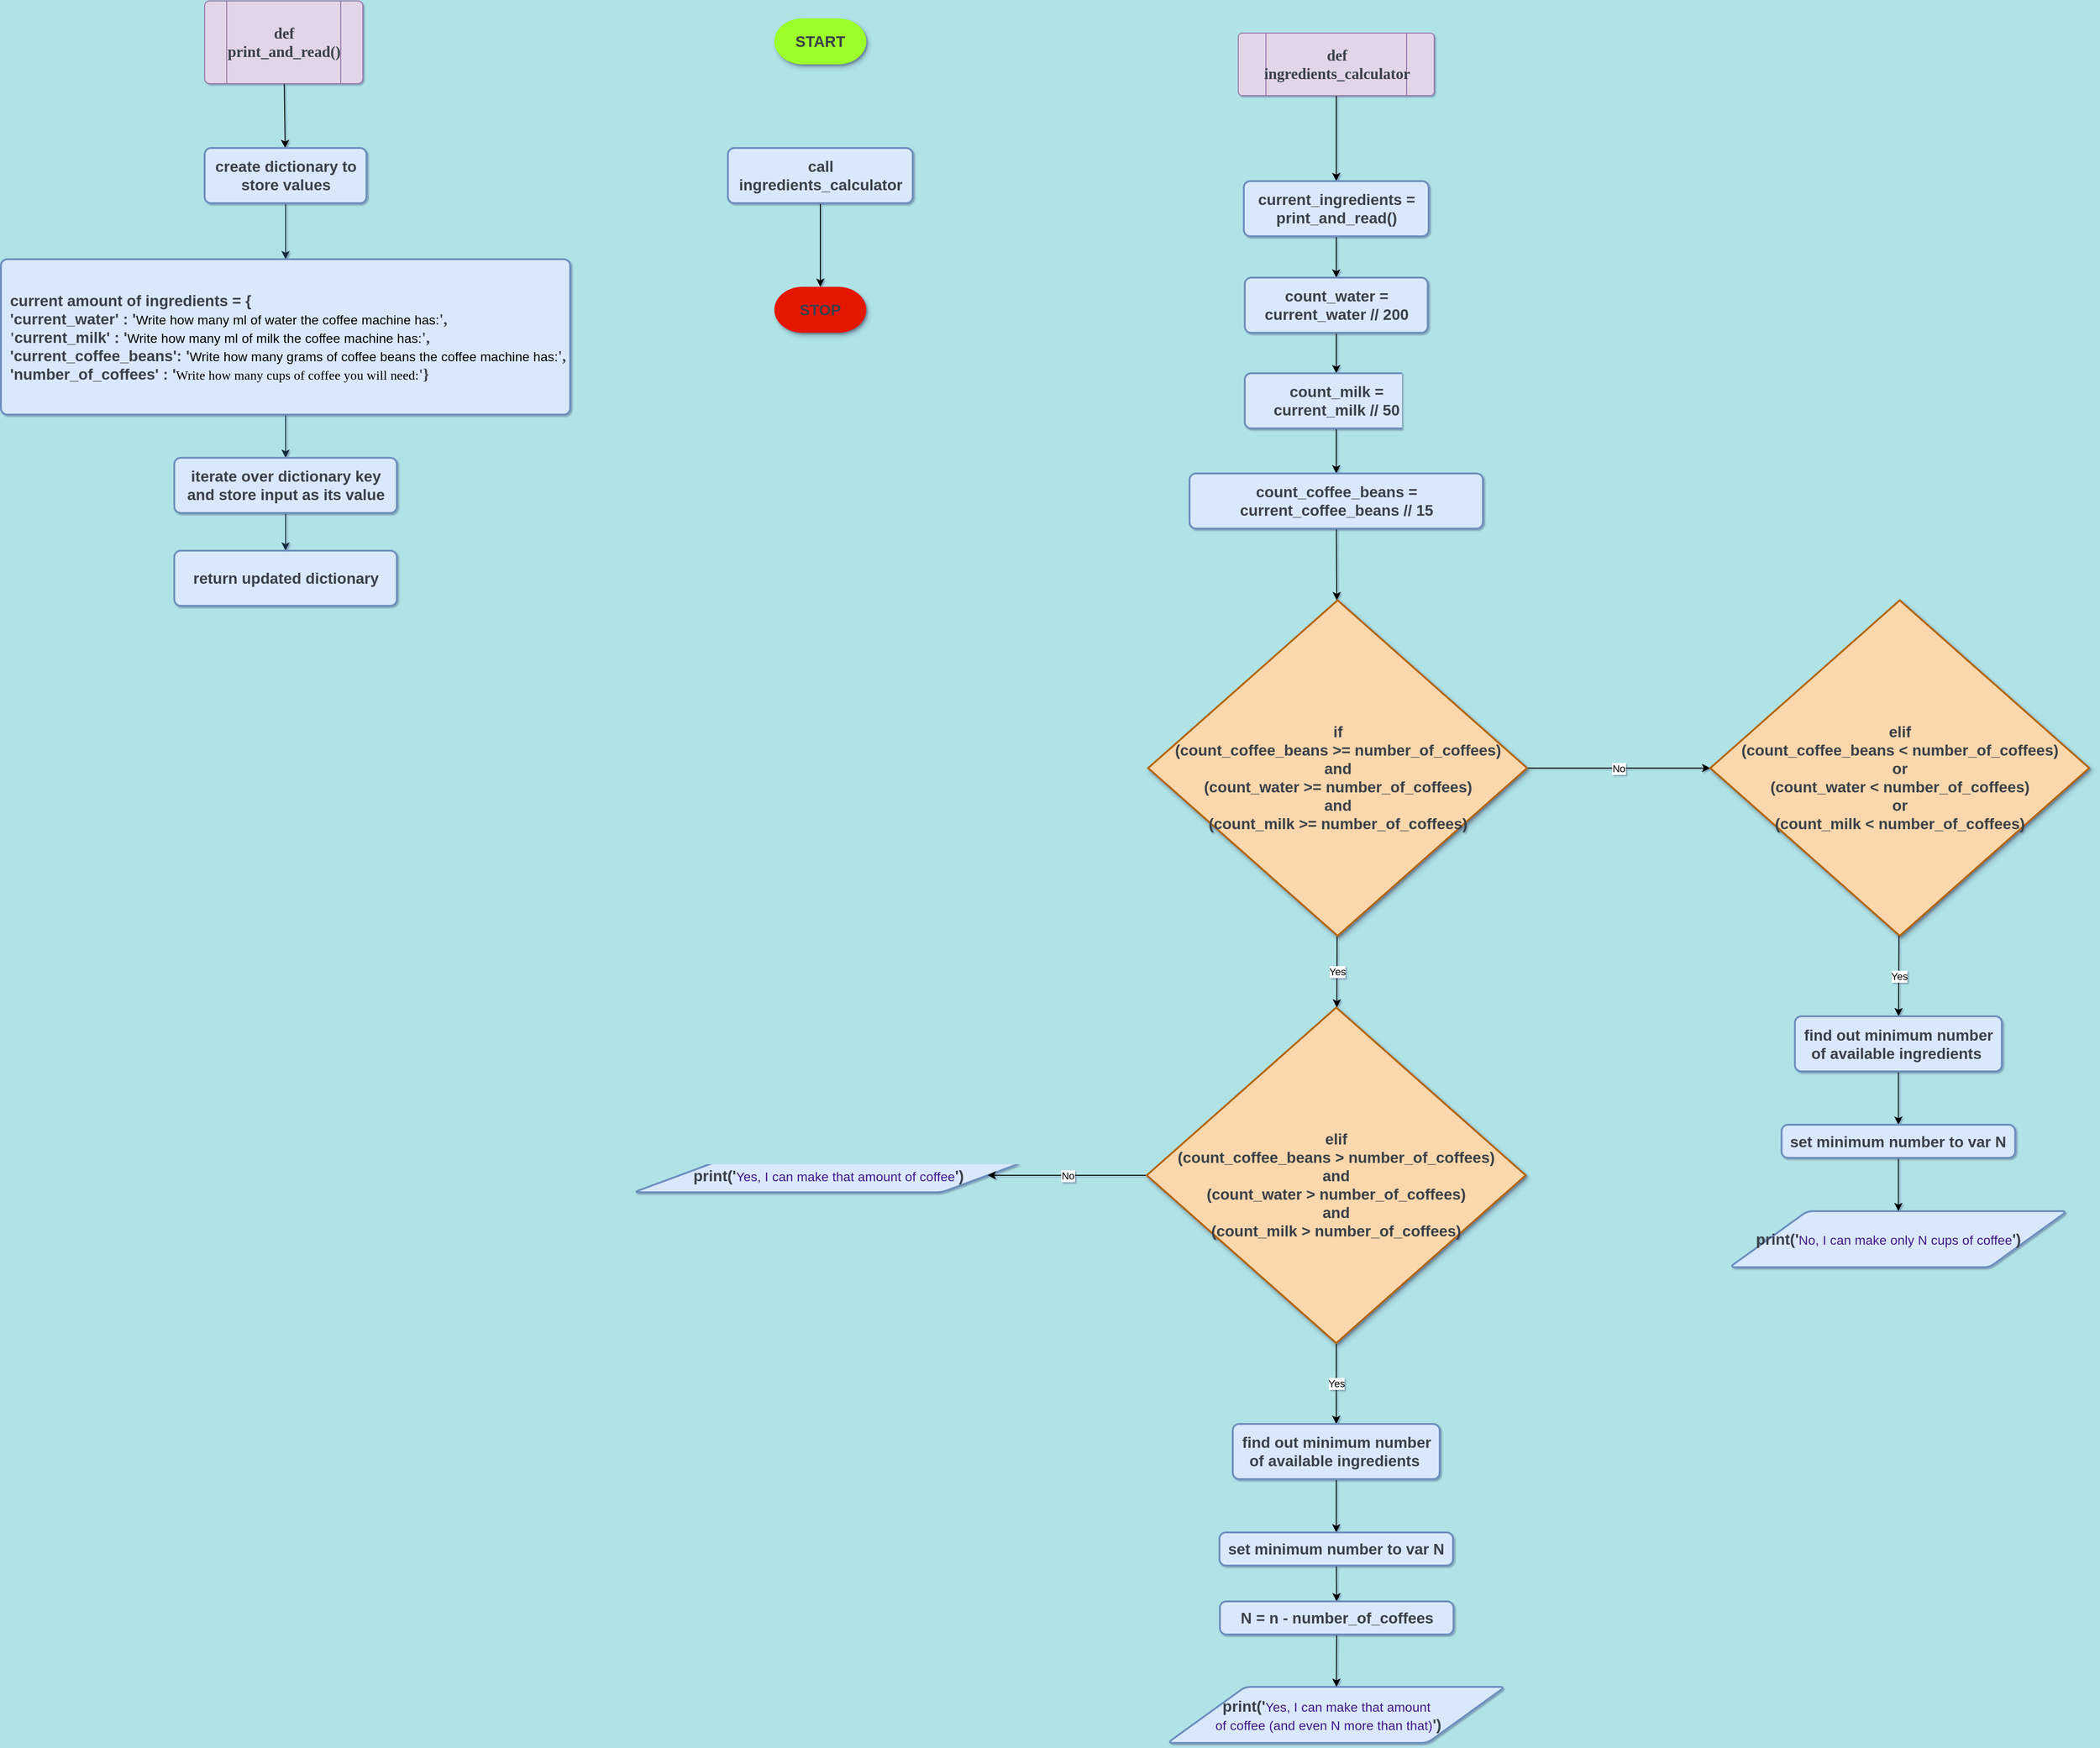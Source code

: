 <mxfile version="17.2.4" type="github" pages="2">
  <diagram id="PytP8Wswj9kthYlsGdSM" name="Page-1">
    <mxGraphModel dx="1582" dy="461" grid="0" gridSize="10" guides="1" tooltips="1" connect="1" arrows="1" fold="1" page="0" pageScale="1" pageWidth="827" pageHeight="1169" background="#B0E3E6" math="0" shadow="1">
      <root>
        <mxCell id="0" />
        <mxCell id="1" parent="0" />
        <mxCell id="ChzZ7WC7GdfEpQGnz837-48" value="" style="edgeStyle=none;rounded=0;orthogonalLoop=1;jettySize=auto;html=1;" parent="1" source="hGJVld8CSl8fJOH9gkfD-1" target="ChzZ7WC7GdfEpQGnz837-47" edge="1">
          <mxGeometry relative="1" as="geometry" />
        </mxCell>
        <mxCell id="hGJVld8CSl8fJOH9gkfD-1" value="&lt;span data-lucid-type=&quot;application/vnd.lucid.text&quot; data-lucid-content=&quot;{&amp;#34;t&amp;#34;:&amp;#34;STOP&amp;#34;,&amp;#34;m&amp;#34;:[{&amp;#34;s&amp;#34;:0,&amp;#34;n&amp;#34;:&amp;#34;b&amp;#34;,&amp;#34;v&amp;#34;:true,&amp;#34;e&amp;#34;:4},{&amp;#34;s&amp;#34;:0,&amp;#34;n&amp;#34;:&amp;#34;c&amp;#34;,&amp;#34;v&amp;#34;:&amp;#34;3a414aff&amp;#34;,&amp;#34;e&amp;#34;:4},{&amp;#34;s&amp;#34;:0,&amp;#34;n&amp;#34;:&amp;#34;f&amp;#34;,&amp;#34;v&amp;#34;:&amp;#34;Orbitron&amp;#34;,&amp;#34;e&amp;#34;:4},{&amp;#34;s&amp;#34;:0,&amp;#34;n&amp;#34;:&amp;#34;fc&amp;#34;,&amp;#34;v&amp;#34;:&amp;#34;Bold&amp;#34;,&amp;#34;e&amp;#34;:4},{&amp;#34;s&amp;#34;:0,&amp;#34;n&amp;#34;:&amp;#34;fid&amp;#34;,&amp;#34;v&amp;#34;:1706,&amp;#34;e&amp;#34;:4},{&amp;#34;s&amp;#34;:0,&amp;#34;n&amp;#34;:&amp;#34;s&amp;#34;,&amp;#34;v&amp;#34;:22.222,&amp;#34;e&amp;#34;:4}]}&quot;&gt;&lt;span style=&quot;font-weight: bold ; color: #3a414a ; font-size: 16.667px&quot;&gt;START&lt;/span&gt;&lt;/span&gt;" style="strokeWidth=4;html=1;shape=mxgraph.flowchart.terminator;whiteSpace=wrap;fillColor=#9CFF2B;fontColor=#ffffff;strokeColor=none;shadow=1;sketch=0;rounded=0;gradientColor=none;" parent="1" vertex="1">
          <mxGeometry x="247" y="72" width="100" height="50" as="geometry" />
        </mxCell>
        <mxCell id="ChzZ7WC7GdfEpQGnz837-56" value="" style="edgeStyle=none;rounded=0;orthogonalLoop=1;jettySize=auto;html=1;" parent="1" source="hGJVld8CSl8fJOH9gkfD-46" target="hGJVld8CSl8fJOH9gkfD-54" edge="1">
          <mxGeometry relative="1" as="geometry" />
        </mxCell>
        <mxCell id="hGJVld8CSl8fJOH9gkfD-46" value="&lt;span data-lucid-type=&quot;application/vnd.lucid.text&quot; data-lucid-content=&quot;{&amp;#34;t&amp;#34;:&amp;#34;def check_user_action()&amp;#34;,&amp;#34;m&amp;#34;:[{&amp;#34;s&amp;#34;:0,&amp;#34;n&amp;#34;:&amp;#34;a&amp;#34;,&amp;#34;v&amp;#34;:&amp;#34;center&amp;#34;},{&amp;#34;s&amp;#34;:0,&amp;#34;n&amp;#34;:&amp;#34;b&amp;#34;,&amp;#34;v&amp;#34;:true,&amp;#34;e&amp;#34;:23},{&amp;#34;s&amp;#34;:0,&amp;#34;n&amp;#34;:&amp;#34;c&amp;#34;,&amp;#34;v&amp;#34;:&amp;#34;3a414aff&amp;#34;,&amp;#34;e&amp;#34;:23},{&amp;#34;s&amp;#34;:0,&amp;#34;n&amp;#34;:&amp;#34;f&amp;#34;,&amp;#34;v&amp;#34;:&amp;#34;Orbitron&amp;#34;,&amp;#34;e&amp;#34;:23},{&amp;#34;s&amp;#34;:0,&amp;#34;n&amp;#34;:&amp;#34;fc&amp;#34;,&amp;#34;v&amp;#34;:&amp;#34;Bold&amp;#34;,&amp;#34;e&amp;#34;:23},{&amp;#34;s&amp;#34;:0,&amp;#34;n&amp;#34;:&amp;#34;fid&amp;#34;,&amp;#34;v&amp;#34;:1706,&amp;#34;e&amp;#34;:23},{&amp;#34;s&amp;#34;:0,&amp;#34;n&amp;#34;:&amp;#34;s&amp;#34;,&amp;#34;v&amp;#34;:22.222,&amp;#34;e&amp;#34;:23}]}&quot;&gt;&lt;span style=&quot;font-weight: bold ; color: rgb(58 , 65 , 74) ; font-size: 16.667px&quot;&gt;def&lt;br&gt;print_and_read()&lt;br&gt;&lt;/span&gt;&lt;/span&gt;" style="verticalLabelPosition=middle;verticalAlign=middle;html=1;shape=process;whiteSpace=wrap;rounded=1;size=0.14;arcSize=6;labelPosition=center;align=center;fillColor=#e1d5e7;strokeColor=#9673a6;labelBackgroundColor=none;labelBorderColor=none;sketch=0;fontFamily=Verdana;fontColor=#1A1A1A;" parent="1" vertex="1">
          <mxGeometry x="-372.5" y="53" width="172" height="90" as="geometry" />
        </mxCell>
        <mxCell id="ChzZ7WC7GdfEpQGnz837-40" value="" style="edgeStyle=none;rounded=0;orthogonalLoop=1;jettySize=auto;html=1;" parent="1" source="hGJVld8CSl8fJOH9gkfD-52" target="ChzZ7WC7GdfEpQGnz837-2" edge="1">
          <mxGeometry relative="1" as="geometry" />
        </mxCell>
        <mxCell id="hGJVld8CSl8fJOH9gkfD-52" value="&lt;span data-lucid-type=&quot;application/vnd.lucid.text&quot; data-lucid-content=&quot;{&amp;#34;t&amp;#34;:&amp;#34;def check_user_action()&amp;#34;,&amp;#34;m&amp;#34;:[{&amp;#34;s&amp;#34;:0,&amp;#34;n&amp;#34;:&amp;#34;a&amp;#34;,&amp;#34;v&amp;#34;:&amp;#34;center&amp;#34;},{&amp;#34;s&amp;#34;:0,&amp;#34;n&amp;#34;:&amp;#34;b&amp;#34;,&amp;#34;v&amp;#34;:true,&amp;#34;e&amp;#34;:23},{&amp;#34;s&amp;#34;:0,&amp;#34;n&amp;#34;:&amp;#34;c&amp;#34;,&amp;#34;v&amp;#34;:&amp;#34;3a414aff&amp;#34;,&amp;#34;e&amp;#34;:23},{&amp;#34;s&amp;#34;:0,&amp;#34;n&amp;#34;:&amp;#34;f&amp;#34;,&amp;#34;v&amp;#34;:&amp;#34;Orbitron&amp;#34;,&amp;#34;e&amp;#34;:23},{&amp;#34;s&amp;#34;:0,&amp;#34;n&amp;#34;:&amp;#34;fc&amp;#34;,&amp;#34;v&amp;#34;:&amp;#34;Bold&amp;#34;,&amp;#34;e&amp;#34;:23},{&amp;#34;s&amp;#34;:0,&amp;#34;n&amp;#34;:&amp;#34;fid&amp;#34;,&amp;#34;v&amp;#34;:1706,&amp;#34;e&amp;#34;:23},{&amp;#34;s&amp;#34;:0,&amp;#34;n&amp;#34;:&amp;#34;s&amp;#34;,&amp;#34;v&amp;#34;:22.222,&amp;#34;e&amp;#34;:23}]}&quot;&gt;&lt;font color=&quot;#3a414a&quot;&gt;&lt;span style=&quot;font-size: 16.667px&quot;&gt;&lt;b&gt;def&lt;/b&gt;&lt;/span&gt;&lt;/font&gt;&lt;br&gt;&lt;font color=&quot;#3a414a&quot;&gt;&lt;span style=&quot;font-size: 16.667px&quot;&gt;&lt;b&gt;ingredients_calculator&lt;/b&gt;&lt;/span&gt;&lt;/font&gt;&lt;br&gt;&lt;/span&gt;" style="verticalLabelPosition=middle;verticalAlign=middle;html=1;shape=process;whiteSpace=wrap;rounded=1;size=0.14;arcSize=6;labelPosition=center;align=center;fillColor=#e1d5e7;strokeColor=#9673a6;labelBackgroundColor=none;labelBorderColor=none;sketch=0;fontFamily=Verdana;fontColor=#1A1A1A;" parent="1" vertex="1">
          <mxGeometry x="751.5" y="88" width="213" height="68" as="geometry" />
        </mxCell>
        <mxCell id="hGJVld8CSl8fJOH9gkfD-56" value="" style="edgeStyle=orthogonalEdgeStyle;curved=0;rounded=1;sketch=0;orthogonalLoop=1;jettySize=auto;html=1;fontFamily=Verdana;fontColor=#1A1A1A;strokeColor=#182E3E;" parent="1" source="hGJVld8CSl8fJOH9gkfD-54" target="hGJVld8CSl8fJOH9gkfD-55" edge="1">
          <mxGeometry relative="1" as="geometry" />
        </mxCell>
        <mxCell id="hGJVld8CSl8fJOH9gkfD-54" value="&lt;span data-lucid-type=&quot;application/vnd.lucid.text&quot; data-lucid-content=&quot;{&amp;#34;t&amp;#34;:&amp;#34;set starting_poin = 0&amp;#34;,&amp;#34;m&amp;#34;:[{&amp;#34;s&amp;#34;:0,&amp;#34;n&amp;#34;:&amp;#34;a&amp;#34;,&amp;#34;v&amp;#34;:&amp;#34;center&amp;#34;},{&amp;#34;s&amp;#34;:0,&amp;#34;n&amp;#34;:&amp;#34;p&amp;#34;,&amp;#34;v&amp;#34;:1.2},{&amp;#34;s&amp;#34;:0,&amp;#34;n&amp;#34;:&amp;#34;b&amp;#34;,&amp;#34;v&amp;#34;:true,&amp;#34;e&amp;#34;:21},{&amp;#34;s&amp;#34;:0,&amp;#34;n&amp;#34;:&amp;#34;c&amp;#34;,&amp;#34;v&amp;#34;:&amp;#34;3a414aff&amp;#34;,&amp;#34;e&amp;#34;:21},{&amp;#34;s&amp;#34;:0,&amp;#34;n&amp;#34;:&amp;#34;f&amp;#34;,&amp;#34;v&amp;#34;:&amp;#34;Orbitron&amp;#34;,&amp;#34;e&amp;#34;:21},{&amp;#34;s&amp;#34;:0,&amp;#34;n&amp;#34;:&amp;#34;fc&amp;#34;,&amp;#34;v&amp;#34;:&amp;#34;Bold&amp;#34;,&amp;#34;e&amp;#34;:21},{&amp;#34;s&amp;#34;:0,&amp;#34;n&amp;#34;:&amp;#34;fid&amp;#34;,&amp;#34;v&amp;#34;:1706,&amp;#34;e&amp;#34;:21},{&amp;#34;s&amp;#34;:0,&amp;#34;n&amp;#34;:&amp;#34;s&amp;#34;,&amp;#34;v&amp;#34;:22.222,&amp;#34;e&amp;#34;:21}]}&quot;&gt;&lt;span style=&quot;font-weight: bold ; color: rgb(58 , 65 , 74) ; font-size: 16.667px&quot;&gt;create dictionary to store values&lt;/span&gt;&lt;/span&gt;" style="rounded=1;whiteSpace=wrap;html=1;absoluteArcSize=1;arcSize=14;strokeWidth=2;fillColor=#dae8fc;strokeColor=#6c8ebf;labelBackgroundColor=none;labelBorderColor=none;fontFamily=Helvetica;fontSize=14;fontColor=default;sketch=0;" parent="1" vertex="1">
          <mxGeometry x="-372.5" y="213" width="176" height="60" as="geometry" />
        </mxCell>
        <mxCell id="hGJVld8CSl8fJOH9gkfD-59" value="" style="edgeStyle=orthogonalEdgeStyle;curved=0;rounded=1;sketch=0;orthogonalLoop=1;jettySize=auto;html=1;fontFamily=Verdana;fontColor=#1A1A1A;strokeColor=#182E3E;" parent="1" source="hGJVld8CSl8fJOH9gkfD-55" target="hGJVld8CSl8fJOH9gkfD-57" edge="1">
          <mxGeometry relative="1" as="geometry" />
        </mxCell>
        <mxCell id="hGJVld8CSl8fJOH9gkfD-55" value="&lt;span data-lucid-type=&quot;application/vnd.lucid.text&quot; data-lucid-content=&quot;{&amp;quot;t&amp;quot;:&amp;quot;set starting_poin = 0&amp;quot;,&amp;quot;m&amp;quot;:[{&amp;quot;s&amp;quot;:0,&amp;quot;n&amp;quot;:&amp;quot;a&amp;quot;,&amp;quot;v&amp;quot;:&amp;quot;center&amp;quot;},{&amp;quot;s&amp;quot;:0,&amp;quot;n&amp;quot;:&amp;quot;p&amp;quot;,&amp;quot;v&amp;quot;:1.2},{&amp;quot;s&amp;quot;:0,&amp;quot;n&amp;quot;:&amp;quot;b&amp;quot;,&amp;quot;v&amp;quot;:true,&amp;quot;e&amp;quot;:21},{&amp;quot;s&amp;quot;:0,&amp;quot;n&amp;quot;:&amp;quot;c&amp;quot;,&amp;quot;v&amp;quot;:&amp;quot;3a414aff&amp;quot;,&amp;quot;e&amp;quot;:21},{&amp;quot;s&amp;quot;:0,&amp;quot;n&amp;quot;:&amp;quot;f&amp;quot;,&amp;quot;v&amp;quot;:&amp;quot;Orbitron&amp;quot;,&amp;quot;e&amp;quot;:21},{&amp;quot;s&amp;quot;:0,&amp;quot;n&amp;quot;:&amp;quot;fc&amp;quot;,&amp;quot;v&amp;quot;:&amp;quot;Bold&amp;quot;,&amp;quot;e&amp;quot;:21},{&amp;quot;s&amp;quot;:0,&amp;quot;n&amp;quot;:&amp;quot;fid&amp;quot;,&amp;quot;v&amp;quot;:1706,&amp;quot;e&amp;quot;:21},{&amp;quot;s&amp;quot;:0,&amp;quot;n&amp;quot;:&amp;quot;s&amp;quot;,&amp;quot;v&amp;quot;:22.222,&amp;quot;e&amp;quot;:21}]}&quot;&gt;&lt;span style=&quot;font-weight: bold ; color: rgb(58 , 65 , 74) ; font-size: 16.667px&quot;&gt;current amount of&amp;nbsp;&lt;/span&gt;&lt;/span&gt;&lt;font color=&quot;#3a414a&quot;&gt;&lt;span style=&quot;font-size: 16.667px&quot;&gt;&lt;b&gt;ingredients = {&lt;br&gt;&#39;current_water&#39; :&amp;nbsp;&lt;/b&gt;&lt;/span&gt;&lt;/font&gt;&lt;span style=&quot;font-weight: bold ; font-size: 16.667px ; color: rgb(58 , 65 , 74)&quot;&gt;&#39;&lt;/span&gt;&lt;span style=&quot;letter-spacing: 0.1px;&quot;&gt;Write&amp;nbsp;how&amp;nbsp;many&amp;nbsp;ml&amp;nbsp;of water&amp;nbsp;the&amp;nbsp;coffee&amp;nbsp;machine&amp;nbsp;has:&lt;/span&gt;&lt;font face=&quot;Verdana&quot;&gt;&lt;span style=&quot;color: rgb(58 , 65 , 74) ; font-size: 16.667px ; font-weight: bold&quot;&gt;&#39;,&lt;br&gt;&#39;&lt;/span&gt;&lt;/font&gt;&lt;span style=&quot;color: rgb(58 , 65 , 74) ; font-size: 16.667px ; font-weight: 700&quot;&gt;current_milk&#39; :&amp;nbsp;&lt;/span&gt;&lt;span style=&quot;font-weight: bold ; font-size: 16.667px ; color: rgb(58 , 65 , 74)&quot;&gt;&#39;&lt;/span&gt;&lt;span style=&quot;letter-spacing: 0.1px;&quot;&gt;Write&amp;nbsp;how&amp;nbsp;many&amp;nbsp;ml&amp;nbsp;of milk&amp;nbsp;the&amp;nbsp;coffee&amp;nbsp;machine&amp;nbsp;has:&lt;/span&gt;&lt;font face=&quot;Verdana&quot; style=&quot;color: rgb(26 , 26 , 26) ; font-size: 12px&quot;&gt;&lt;span style=&quot;font-weight: bold ; font-size: 16.667px ; color: rgb(58 , 65 , 74)&quot;&gt;&#39;,&lt;/span&gt;&lt;/font&gt;&lt;span style=&quot;color: rgb(58, 65, 74); font-size: 16.667px; font-weight: bold;&quot;&gt;&amp;nbsp; &amp;nbsp; &amp;nbsp; &amp;nbsp; &#39;current_coffee_beans&#39;:&amp;nbsp;&lt;/span&gt;&lt;span style=&quot;color: rgb(58, 65, 74); font-size: 16.667px; font-weight: bold;&quot;&gt;&#39;&lt;/span&gt;&lt;span class=&quot;mtk1&quot; style=&quot;box-sizing: border-box; letter-spacing: 0.1px;&quot;&gt;Write&amp;nbsp;how&amp;nbsp;many&amp;nbsp;grams&amp;nbsp;of&amp;nbsp;&lt;/span&gt;&lt;span class=&quot;mtk1&quot; style=&quot;box-sizing: border-box ; letter-spacing: 0.1px&quot;&gt;coffee&amp;nbsp;beans&amp;nbsp;the&amp;nbsp;coffee&amp;nbsp;ma&lt;/span&gt;&lt;span class=&quot;mtk1&quot; style=&quot;box-sizing: border-box; letter-spacing: 0.1px;&quot;&gt;chine&amp;nbsp;has:&lt;/span&gt;&lt;font face=&quot;Verdana&quot; style=&quot;font-family: &amp;quot;verdana&amp;quot; ; color: rgb(26 , 26 , 26) ; font-size: 12px&quot;&gt;&lt;span style=&quot;font-weight: bold ; font-size: 16.667px ; color: rgb(58 , 65 , 74)&quot;&gt;&#39;,&lt;/span&gt;&lt;/font&gt;&lt;font face=&quot;Verdana&quot; style=&quot;color: rgb(26 , 26 , 26) ; font-size: 12px&quot;&gt;&lt;span style=&quot;font-weight: bold ; font-size: 16.667px ; color: rgb(58 , 65 , 74)&quot;&gt;&lt;br&gt;&lt;/span&gt;&lt;/font&gt;&lt;span style=&quot;color: rgb(58 , 65 , 74) ; font-size: 16.667px ; font-weight: 700&quot;&gt;&#39;number_of_coffees&#39; :&amp;nbsp;&lt;/span&gt;&lt;span style=&quot;font-weight: bold ; font-size: 16.667px ; color: rgb(58 , 65 , 74)&quot;&gt;&#39;&lt;/span&gt;&lt;font face=&quot;Verdana&quot; style=&quot;color: rgb(26 , 26 , 26) ; font-size: 12px&quot;&gt;&lt;span style=&quot;color: rgb(0, 0, 0); font-size: 14px; letter-spacing: 0.1px;&quot;&gt;Write&amp;nbsp;how&amp;nbsp;many&amp;nbsp;cups of coffee&amp;nbsp;you&amp;nbsp;will&amp;nbsp;need:&lt;/span&gt;&lt;span style=&quot;font-weight: bold ; font-size: 16.667px ; color: rgb(58 , 65 , 74)&quot;&gt;&#39;}&lt;/span&gt;&lt;/font&gt;&lt;font face=&quot;Verdana&quot; style=&quot;color: rgb(26 , 26 , 26) ; font-size: 12px&quot;&gt;&lt;span style=&quot;font-weight: bold ; font-size: 16.667px ; color: rgb(58 , 65 , 74)&quot;&gt;&lt;br&gt;&lt;/span&gt;&lt;/font&gt;" style="rounded=1;whiteSpace=wrap;html=1;absoluteArcSize=1;arcSize=14;strokeWidth=2;fillColor=#dae8fc;strokeColor=#6c8ebf;labelBackgroundColor=none;labelBorderColor=none;fontFamily=Helvetica;fontSize=14;fontColor=default;sketch=0;spacing=0;spacingRight=0;align=left;spacingLeft=10;" parent="1" vertex="1">
          <mxGeometry x="-594" y="334" width="619" height="169" as="geometry" />
        </mxCell>
        <mxCell id="hGJVld8CSl8fJOH9gkfD-60" value="" style="edgeStyle=orthogonalEdgeStyle;curved=0;rounded=1;sketch=0;orthogonalLoop=1;jettySize=auto;html=1;fontFamily=Verdana;fontColor=#1A1A1A;strokeColor=#182E3E;" parent="1" source="hGJVld8CSl8fJOH9gkfD-57" target="hGJVld8CSl8fJOH9gkfD-58" edge="1">
          <mxGeometry relative="1" as="geometry" />
        </mxCell>
        <mxCell id="hGJVld8CSl8fJOH9gkfD-57" value="&lt;font color=&quot;#3a414a&quot;&gt;&lt;span style=&quot;font-size: 16.667px&quot;&gt;&lt;b&gt;iterate over dictionary key and store input as its value&lt;/b&gt;&lt;/span&gt;&lt;/font&gt;" style="rounded=1;whiteSpace=wrap;html=1;absoluteArcSize=1;arcSize=14;strokeWidth=2;fillColor=#dae8fc;strokeColor=#6c8ebf;labelBackgroundColor=none;labelBorderColor=none;fontFamily=Helvetica;fontSize=14;fontColor=default;sketch=0;" parent="1" vertex="1">
          <mxGeometry x="-405.5" y="550" width="242" height="60" as="geometry" />
        </mxCell>
        <mxCell id="hGJVld8CSl8fJOH9gkfD-58" value="&lt;font color=&quot;#3a414a&quot;&gt;&lt;span style=&quot;font-size: 16.667px&quot;&gt;&lt;b&gt;return updated dictionary&lt;/b&gt;&lt;/span&gt;&lt;/font&gt;" style="rounded=1;whiteSpace=wrap;html=1;absoluteArcSize=1;arcSize=14;strokeWidth=2;fillColor=#dae8fc;strokeColor=#6c8ebf;labelBackgroundColor=none;labelBorderColor=none;fontFamily=Helvetica;fontSize=14;fontColor=default;sketch=0;" parent="1" vertex="1">
          <mxGeometry x="-405.5" y="651" width="242" height="60" as="geometry" />
        </mxCell>
        <mxCell id="ChzZ7WC7GdfEpQGnz837-41" value="" style="edgeStyle=none;rounded=0;orthogonalLoop=1;jettySize=auto;html=1;" parent="1" source="ChzZ7WC7GdfEpQGnz837-2" target="ChzZ7WC7GdfEpQGnz837-5" edge="1">
          <mxGeometry relative="1" as="geometry" />
        </mxCell>
        <mxCell id="ChzZ7WC7GdfEpQGnz837-2" value="&lt;span data-lucid-type=&quot;application/vnd.lucid.text&quot; data-lucid-content=&quot;{&amp;#34;t&amp;#34;:&amp;#34;set starting_poin = 0&amp;#34;,&amp;#34;m&amp;#34;:[{&amp;#34;s&amp;#34;:0,&amp;#34;n&amp;#34;:&amp;#34;a&amp;#34;,&amp;#34;v&amp;#34;:&amp;#34;center&amp;#34;},{&amp;#34;s&amp;#34;:0,&amp;#34;n&amp;#34;:&amp;#34;p&amp;#34;,&amp;#34;v&amp;#34;:1.2},{&amp;#34;s&amp;#34;:0,&amp;#34;n&amp;#34;:&amp;#34;b&amp;#34;,&amp;#34;v&amp;#34;:true,&amp;#34;e&amp;#34;:21},{&amp;#34;s&amp;#34;:0,&amp;#34;n&amp;#34;:&amp;#34;c&amp;#34;,&amp;#34;v&amp;#34;:&amp;#34;3a414aff&amp;#34;,&amp;#34;e&amp;#34;:21},{&amp;#34;s&amp;#34;:0,&amp;#34;n&amp;#34;:&amp;#34;f&amp;#34;,&amp;#34;v&amp;#34;:&amp;#34;Orbitron&amp;#34;,&amp;#34;e&amp;#34;:21},{&amp;#34;s&amp;#34;:0,&amp;#34;n&amp;#34;:&amp;#34;fc&amp;#34;,&amp;#34;v&amp;#34;:&amp;#34;Bold&amp;#34;,&amp;#34;e&amp;#34;:21},{&amp;#34;s&amp;#34;:0,&amp;#34;n&amp;#34;:&amp;#34;fid&amp;#34;,&amp;#34;v&amp;#34;:1706,&amp;#34;e&amp;#34;:21},{&amp;#34;s&amp;#34;:0,&amp;#34;n&amp;#34;:&amp;#34;s&amp;#34;,&amp;#34;v&amp;#34;:22.222,&amp;#34;e&amp;#34;:21}]}&quot;&gt;&lt;span style=&quot;font-weight: bold ; color: rgb(58 , 65 , 74) ; font-size: 16.667px&quot;&gt;current_ingredients = print_and_read()&lt;/span&gt;&lt;/span&gt;" style="rounded=1;whiteSpace=wrap;html=1;absoluteArcSize=1;arcSize=14;strokeWidth=2;fillColor=#dae8fc;strokeColor=#6c8ebf;labelBackgroundColor=none;labelBorderColor=none;fontFamily=Helvetica;fontSize=14;fontColor=default;" parent="1" vertex="1">
          <mxGeometry x="757.5" y="249" width="201" height="60" as="geometry" />
        </mxCell>
        <mxCell id="ChzZ7WC7GdfEpQGnz837-3" value="&lt;span data-lucid-type=&quot;application/vnd.lucid.text&quot; data-lucid-content=&quot;{&amp;#34;t&amp;#34;:&amp;#34;print(&#39;Hello {name}&#39;)&amp;#34;,&amp;#34;m&amp;#34;:[{&amp;#34;s&amp;#34;:0,&amp;#34;n&amp;#34;:&amp;#34;a&amp;#34;,&amp;#34;v&amp;#34;:&amp;#34;center&amp;#34;},{&amp;#34;s&amp;#34;:0,&amp;#34;n&amp;#34;:&amp;#34;f&amp;#34;,&amp;#34;v&amp;#34;:&amp;#34;Orbitron&amp;#34;,&amp;#34;e&amp;#34;:21},{&amp;#34;s&amp;#34;:0,&amp;#34;n&amp;#34;:&amp;#34;fc&amp;#34;,&amp;#34;v&amp;#34;:&amp;#34;Bold&amp;#34;,&amp;#34;e&amp;#34;:21},{&amp;#34;s&amp;#34;:0,&amp;#34;n&amp;#34;:&amp;#34;fid&amp;#34;,&amp;#34;v&amp;#34;:1706,&amp;#34;e&amp;#34;:21},{&amp;#34;s&amp;#34;:0,&amp;#34;n&amp;#34;:&amp;#34;b&amp;#34;,&amp;#34;v&amp;#34;:true,&amp;#34;e&amp;#34;:21},{&amp;#34;s&amp;#34;:0,&amp;#34;n&amp;#34;:&amp;#34;s&amp;#34;,&amp;#34;v&amp;#34;:22.222,&amp;#34;e&amp;#34;:21},{&amp;#34;s&amp;#34;:0,&amp;#34;n&amp;#34;:&amp;#34;c&amp;#34;,&amp;#34;v&amp;#34;:&amp;#34;3a414aff&amp;#34;,&amp;#34;e&amp;#34;:21}]}&quot;&gt;&lt;span style=&quot;font-weight: bold ; font-size: 16.667px ; color: rgb(58 , 65 , 74)&quot;&gt;print(&#39;&lt;/span&gt;&lt;span style=&quot;color: rgb(63 , 24 , 136) ; font-size: 14px ; letter-spacing: 0.1px ; text-align: left&quot;&gt;Yes, I can make that amount of coffee&lt;/span&gt;&lt;span style=&quot;font-weight: bold ; font-size: 16.667px ; color: rgb(58 , 65 , 74)&quot;&gt;&#39;)&lt;/span&gt;&lt;/span&gt;" style="shape=parallelogram;html=1;strokeWidth=2;perimeter=parallelogramPerimeter;whiteSpace=wrap;rounded=1;arcSize=12;size=0.23;labelBackgroundColor=none;labelBorderColor=none;comic=0;fontFamily=Helvetica;fontSize=12;fillColor=#dae8fc;strokeColor=#6c8ebf;spacing=0;spacingLeft=-11;" parent="1" vertex="1">
          <mxGeometry x="94" y="1312" width="435" height="37" as="geometry" />
        </mxCell>
        <mxCell id="ChzZ7WC7GdfEpQGnz837-42" value="" style="edgeStyle=none;rounded=0;orthogonalLoop=1;jettySize=auto;html=1;" parent="1" source="ChzZ7WC7GdfEpQGnz837-5" target="ChzZ7WC7GdfEpQGnz837-6" edge="1">
          <mxGeometry relative="1" as="geometry" />
        </mxCell>
        <mxCell id="ChzZ7WC7GdfEpQGnz837-5" value="&lt;span data-lucid-type=&quot;application/vnd.lucid.text&quot; data-lucid-content=&quot;{&amp;#34;t&amp;#34;:&amp;#34;set starting_poin = 0&amp;#34;,&amp;#34;m&amp;#34;:[{&amp;#34;s&amp;#34;:0,&amp;#34;n&amp;#34;:&amp;#34;a&amp;#34;,&amp;#34;v&amp;#34;:&amp;#34;center&amp;#34;},{&amp;#34;s&amp;#34;:0,&amp;#34;n&amp;#34;:&amp;#34;p&amp;#34;,&amp;#34;v&amp;#34;:1.2},{&amp;#34;s&amp;#34;:0,&amp;#34;n&amp;#34;:&amp;#34;b&amp;#34;,&amp;#34;v&amp;#34;:true,&amp;#34;e&amp;#34;:21},{&amp;#34;s&amp;#34;:0,&amp;#34;n&amp;#34;:&amp;#34;c&amp;#34;,&amp;#34;v&amp;#34;:&amp;#34;3a414aff&amp;#34;,&amp;#34;e&amp;#34;:21},{&amp;#34;s&amp;#34;:0,&amp;#34;n&amp;#34;:&amp;#34;f&amp;#34;,&amp;#34;v&amp;#34;:&amp;#34;Orbitron&amp;#34;,&amp;#34;e&amp;#34;:21},{&amp;#34;s&amp;#34;:0,&amp;#34;n&amp;#34;:&amp;#34;fc&amp;#34;,&amp;#34;v&amp;#34;:&amp;#34;Bold&amp;#34;,&amp;#34;e&amp;#34;:21},{&amp;#34;s&amp;#34;:0,&amp;#34;n&amp;#34;:&amp;#34;fid&amp;#34;,&amp;#34;v&amp;#34;:1706,&amp;#34;e&amp;#34;:21},{&amp;#34;s&amp;#34;:0,&amp;#34;n&amp;#34;:&amp;#34;s&amp;#34;,&amp;#34;v&amp;#34;:22.222,&amp;#34;e&amp;#34;:21}]}&quot;&gt;&lt;span style=&quot;font-weight: bold ; color: rgb(58 , 65 , 74) ; font-size: 16.667px&quot;&gt;count_water = current_water // 200&lt;/span&gt;&lt;/span&gt;" style="rounded=1;whiteSpace=wrap;html=1;absoluteArcSize=1;arcSize=14;strokeWidth=2;fillColor=#dae8fc;strokeColor=#6c8ebf;labelBackgroundColor=none;labelBorderColor=none;fontFamily=Helvetica;fontSize=14;fontColor=default;" parent="1" vertex="1">
          <mxGeometry x="758.5" y="354" width="199" height="60" as="geometry" />
        </mxCell>
        <mxCell id="ChzZ7WC7GdfEpQGnz837-43" value="" style="edgeStyle=none;rounded=0;orthogonalLoop=1;jettySize=auto;html=1;" parent="1" source="ChzZ7WC7GdfEpQGnz837-6" target="ChzZ7WC7GdfEpQGnz837-7" edge="1">
          <mxGeometry relative="1" as="geometry" />
        </mxCell>
        <mxCell id="ChzZ7WC7GdfEpQGnz837-6" value="&lt;span data-lucid-type=&quot;application/vnd.lucid.text&quot; data-lucid-content=&quot;{&amp;#34;t&amp;#34;:&amp;#34;set starting_poin = 0&amp;#34;,&amp;#34;m&amp;#34;:[{&amp;#34;s&amp;#34;:0,&amp;#34;n&amp;#34;:&amp;#34;a&amp;#34;,&amp;#34;v&amp;#34;:&amp;#34;center&amp;#34;},{&amp;#34;s&amp;#34;:0,&amp;#34;n&amp;#34;:&amp;#34;p&amp;#34;,&amp;#34;v&amp;#34;:1.2},{&amp;#34;s&amp;#34;:0,&amp;#34;n&amp;#34;:&amp;#34;b&amp;#34;,&amp;#34;v&amp;#34;:true,&amp;#34;e&amp;#34;:21},{&amp;#34;s&amp;#34;:0,&amp;#34;n&amp;#34;:&amp;#34;c&amp;#34;,&amp;#34;v&amp;#34;:&amp;#34;3a414aff&amp;#34;,&amp;#34;e&amp;#34;:21},{&amp;#34;s&amp;#34;:0,&amp;#34;n&amp;#34;:&amp;#34;f&amp;#34;,&amp;#34;v&amp;#34;:&amp;#34;Orbitron&amp;#34;,&amp;#34;e&amp;#34;:21},{&amp;#34;s&amp;#34;:0,&amp;#34;n&amp;#34;:&amp;#34;fc&amp;#34;,&amp;#34;v&amp;#34;:&amp;#34;Bold&amp;#34;,&amp;#34;e&amp;#34;:21},{&amp;#34;s&amp;#34;:0,&amp;#34;n&amp;#34;:&amp;#34;fid&amp;#34;,&amp;#34;v&amp;#34;:1706,&amp;#34;e&amp;#34;:21},{&amp;#34;s&amp;#34;:0,&amp;#34;n&amp;#34;:&amp;#34;s&amp;#34;,&amp;#34;v&amp;#34;:22.222,&amp;#34;e&amp;#34;:21}]}&quot;&gt;&lt;span style=&quot;font-weight: bold ; color: rgb(58 , 65 , 74) ; font-size: 16.667px&quot;&gt;count_milk = current_milk // 50&lt;/span&gt;&lt;/span&gt;" style="rounded=1;whiteSpace=wrap;html=1;absoluteArcSize=1;arcSize=14;strokeWidth=2;fillColor=#dae8fc;strokeColor=#6c8ebf;labelBackgroundColor=none;labelBorderColor=none;fontFamily=Helvetica;fontSize=14;fontColor=default;" parent="1" vertex="1">
          <mxGeometry x="758.5" y="458" width="199" height="60" as="geometry" />
        </mxCell>
        <mxCell id="ChzZ7WC7GdfEpQGnz837-45" value="" style="edgeStyle=none;rounded=0;orthogonalLoop=1;jettySize=auto;html=1;" parent="1" source="ChzZ7WC7GdfEpQGnz837-7" target="ChzZ7WC7GdfEpQGnz837-19" edge="1">
          <mxGeometry relative="1" as="geometry" />
        </mxCell>
        <mxCell id="ChzZ7WC7GdfEpQGnz837-7" value="&lt;span data-lucid-type=&quot;application/vnd.lucid.text&quot; data-lucid-content=&quot;{&amp;#34;t&amp;#34;:&amp;#34;set starting_poin = 0&amp;#34;,&amp;#34;m&amp;#34;:[{&amp;#34;s&amp;#34;:0,&amp;#34;n&amp;#34;:&amp;#34;a&amp;#34;,&amp;#34;v&amp;#34;:&amp;#34;center&amp;#34;},{&amp;#34;s&amp;#34;:0,&amp;#34;n&amp;#34;:&amp;#34;p&amp;#34;,&amp;#34;v&amp;#34;:1.2},{&amp;#34;s&amp;#34;:0,&amp;#34;n&amp;#34;:&amp;#34;b&amp;#34;,&amp;#34;v&amp;#34;:true,&amp;#34;e&amp;#34;:21},{&amp;#34;s&amp;#34;:0,&amp;#34;n&amp;#34;:&amp;#34;c&amp;#34;,&amp;#34;v&amp;#34;:&amp;#34;3a414aff&amp;#34;,&amp;#34;e&amp;#34;:21},{&amp;#34;s&amp;#34;:0,&amp;#34;n&amp;#34;:&amp;#34;f&amp;#34;,&amp;#34;v&amp;#34;:&amp;#34;Orbitron&amp;#34;,&amp;#34;e&amp;#34;:21},{&amp;#34;s&amp;#34;:0,&amp;#34;n&amp;#34;:&amp;#34;fc&amp;#34;,&amp;#34;v&amp;#34;:&amp;#34;Bold&amp;#34;,&amp;#34;e&amp;#34;:21},{&amp;#34;s&amp;#34;:0,&amp;#34;n&amp;#34;:&amp;#34;fid&amp;#34;,&amp;#34;v&amp;#34;:1706,&amp;#34;e&amp;#34;:21},{&amp;#34;s&amp;#34;:0,&amp;#34;n&amp;#34;:&amp;#34;s&amp;#34;,&amp;#34;v&amp;#34;:22.222,&amp;#34;e&amp;#34;:21}]}&quot;&gt;&lt;span style=&quot;font-weight: bold ; color: rgb(58 , 65 , 74) ; font-size: 16.667px&quot;&gt;count_coffee_beans = current_coffee_beans // 15&lt;/span&gt;&lt;/span&gt;" style="rounded=1;whiteSpace=wrap;html=1;absoluteArcSize=1;arcSize=14;strokeWidth=2;fillColor=#dae8fc;strokeColor=#6c8ebf;labelBackgroundColor=none;labelBorderColor=none;fontFamily=Helvetica;fontSize=14;fontColor=default;" parent="1" vertex="1">
          <mxGeometry x="698.5" y="567" width="319" height="60" as="geometry" />
        </mxCell>
        <mxCell id="ChzZ7WC7GdfEpQGnz837-21" value="No" style="edgeStyle=none;rounded=0;orthogonalLoop=1;jettySize=auto;html=1;" parent="1" source="ChzZ7WC7GdfEpQGnz837-19" target="ChzZ7WC7GdfEpQGnz837-20" edge="1">
          <mxGeometry relative="1" as="geometry" />
        </mxCell>
        <mxCell id="ChzZ7WC7GdfEpQGnz837-51" value="Yes" style="edgeStyle=none;rounded=0;orthogonalLoop=1;jettySize=auto;html=1;" parent="1" source="ChzZ7WC7GdfEpQGnz837-19" target="ChzZ7WC7GdfEpQGnz837-22" edge="1">
          <mxGeometry relative="1" as="geometry" />
        </mxCell>
        <mxCell id="ChzZ7WC7GdfEpQGnz837-19" value="&lt;span style=&quot;color: rgb(58 , 65 , 74) ; font-size: 16.667px ; font-weight: 700&quot;&gt;if&lt;br&gt;&lt;/span&gt;&lt;span style=&quot;color: rgb(58 , 65 , 74) ; font-size: 16.667px ; font-weight: 700&quot;&gt;(count_coffee_beans &amp;gt;=&amp;nbsp;&lt;/span&gt;&lt;span style=&quot;color: rgb(58 , 65 , 74) ; font-size: 16.667px ; font-weight: 700&quot;&gt;number_of_coffees)&lt;br&gt;&lt;/span&gt;&lt;span style=&quot;color: rgb(58 , 65 , 74) ; font-size: 16.667px ; font-weight: 700&quot;&gt;and&lt;/span&gt;&lt;br style=&quot;color: rgb(58 , 65 , 74) ; font-size: 16.667px ; font-weight: 700&quot;&gt;&lt;span style=&quot;color: rgb(58 , 65 , 74) ; font-size: 16.667px ; font-weight: 700&quot;&gt;(count_water &amp;gt;= number_of_coffees)&lt;br&gt;and&lt;br&gt;&lt;/span&gt;&lt;span style=&quot;color: rgb(58 , 65 , 74) ; font-size: 16.667px ; font-weight: 700&quot;&gt;(count_milk &amp;gt;= number_of_coffees)&lt;/span&gt;&lt;br style=&quot;color: rgb(58 , 65 , 74) ; font-size: 16.667px ; font-weight: 700&quot;&gt;&lt;span style=&quot;color: rgb(58 , 65 , 74) ; font-size: 16.667px ; font-weight: 700&quot;&gt;&lt;br&gt;&lt;br&gt;&lt;/span&gt;" style="strokeWidth=2;html=1;shape=mxgraph.flowchart.decision;shadow=1;sketch=0;fontFamily=Helvetica;fontSize=11;verticalAlign=middle;labelPosition=center;verticalLabelPosition=middle;align=center;labelBackgroundColor=none;labelBorderColor=none;whiteSpace=wrap;spacing=0;spacingTop=61;spacingLeft=24;spacingRight=24;spacingBottom=0;fillColor=#fad7ac;strokeColor=#b46504;" parent="1" vertex="1">
          <mxGeometry x="653.5" y="705" width="412" height="365" as="geometry" />
        </mxCell>
        <mxCell id="ChzZ7WC7GdfEpQGnz837-20" value="&lt;span style=&quot;color: rgb(58 , 65 , 74) ; font-size: 16.667px ; font-weight: 700&quot;&gt;elif&lt;br&gt;&lt;/span&gt;&lt;span style=&quot;color: rgb(58 , 65 , 74) ; font-size: 16.667px ; font-weight: 700&quot;&gt;(count_coffee_beans &amp;lt;&amp;nbsp;&lt;/span&gt;&lt;span style=&quot;color: rgb(58 , 65 , 74) ; font-size: 16.667px ; font-weight: 700&quot;&gt;number_of_coffees)&lt;br&gt;&lt;/span&gt;&lt;span style=&quot;color: rgb(58 , 65 , 74) ; font-size: 16.667px ; font-weight: 700&quot;&gt;or&lt;/span&gt;&lt;br style=&quot;color: rgb(58 , 65 , 74) ; font-size: 16.667px ; font-weight: 700&quot;&gt;&lt;span style=&quot;color: rgb(58 , 65 , 74) ; font-size: 16.667px ; font-weight: 700&quot;&gt;(count_water &amp;lt; number_of_coffees)&lt;br&gt;or&lt;br&gt;&lt;/span&gt;&lt;span style=&quot;color: rgb(58 , 65 , 74) ; font-size: 16.667px ; font-weight: 700&quot;&gt;(count_milk &amp;lt; number_of_coffees)&lt;/span&gt;&lt;br style=&quot;color: rgb(58 , 65 , 74) ; font-size: 16.667px ; font-weight: 700&quot;&gt;&lt;span style=&quot;color: rgb(58 , 65 , 74) ; font-size: 16.667px ; font-weight: 700&quot;&gt;&lt;br&gt;&lt;br&gt;&lt;/span&gt;" style="strokeWidth=2;html=1;shape=mxgraph.flowchart.decision;shadow=1;sketch=0;fontFamily=Helvetica;fontSize=11;verticalAlign=middle;labelPosition=center;verticalLabelPosition=middle;align=center;labelBackgroundColor=none;labelBorderColor=none;whiteSpace=wrap;spacing=0;spacingTop=61;spacingLeft=24;spacingRight=24;spacingBottom=0;fillColor=#fad7ac;strokeColor=#b46504;" parent="1" vertex="1">
          <mxGeometry x="1264.75" y="705" width="412" height="365" as="geometry" />
        </mxCell>
        <mxCell id="ChzZ7WC7GdfEpQGnz837-31" value="Yes" style="edgeStyle=none;rounded=0;orthogonalLoop=1;jettySize=auto;html=1;" parent="1" source="ChzZ7WC7GdfEpQGnz837-22" target="ChzZ7WC7GdfEpQGnz837-29" edge="1">
          <mxGeometry relative="1" as="geometry" />
        </mxCell>
        <mxCell id="ChzZ7WC7GdfEpQGnz837-52" value="No" style="edgeStyle=none;rounded=0;orthogonalLoop=1;jettySize=auto;html=1;" parent="1" source="ChzZ7WC7GdfEpQGnz837-22" target="ChzZ7WC7GdfEpQGnz837-3" edge="1">
          <mxGeometry relative="1" as="geometry" />
        </mxCell>
        <mxCell id="ChzZ7WC7GdfEpQGnz837-22" value="&lt;span style=&quot;color: rgb(58 , 65 , 74) ; font-size: 16.667px ; font-weight: 700&quot;&gt;elif&lt;br&gt;&lt;/span&gt;&lt;span style=&quot;color: rgb(58 , 65 , 74) ; font-size: 16.667px ; font-weight: 700&quot;&gt;(count_coffee_beans &amp;gt;&amp;nbsp;&lt;/span&gt;&lt;span style=&quot;color: rgb(58 , 65 , 74) ; font-size: 16.667px ; font-weight: 700&quot;&gt;number_of_coffees)&lt;br&gt;&lt;/span&gt;&lt;span style=&quot;color: rgb(58 , 65 , 74) ; font-size: 16.667px ; font-weight: 700&quot;&gt;and&lt;/span&gt;&lt;br style=&quot;color: rgb(58 , 65 , 74) ; font-size: 16.667px ; font-weight: 700&quot;&gt;&lt;span style=&quot;color: rgb(58 , 65 , 74) ; font-size: 16.667px ; font-weight: 700&quot;&gt;(count_water &amp;gt; number_of_coffees)&lt;br&gt;and&lt;br&gt;&lt;/span&gt;&lt;span style=&quot;color: rgb(58 , 65 , 74) ; font-size: 16.667px ; font-weight: 700&quot;&gt;(count_milk &amp;gt; number_of_coffees)&lt;/span&gt;&lt;br style=&quot;color: rgb(58 , 65 , 74) ; font-size: 16.667px ; font-weight: 700&quot;&gt;&lt;span style=&quot;color: rgb(58 , 65 , 74) ; font-size: 16.667px ; font-weight: 700&quot;&gt;&lt;br&gt;&lt;br&gt;&lt;/span&gt;" style="strokeWidth=2;html=1;shape=mxgraph.flowchart.decision;shadow=1;sketch=0;fontFamily=Helvetica;fontSize=11;verticalAlign=middle;labelPosition=center;verticalLabelPosition=middle;align=center;labelBackgroundColor=none;labelBorderColor=none;whiteSpace=wrap;spacing=0;spacingTop=61;spacingLeft=24;spacingRight=24;spacingBottom=0;fillColor=#fad7ac;strokeColor=#b46504;" parent="1" vertex="1">
          <mxGeometry x="652" y="1148" width="412" height="365" as="geometry" />
        </mxCell>
        <mxCell id="ChzZ7WC7GdfEpQGnz837-27" value="&lt;span data-lucid-type=&quot;application/vnd.lucid.text&quot; data-lucid-content=&quot;{&amp;#34;t&amp;#34;:&amp;#34;print(&#39;Hello {name}&#39;)&amp;#34;,&amp;#34;m&amp;#34;:[{&amp;#34;s&amp;#34;:0,&amp;#34;n&amp;#34;:&amp;#34;a&amp;#34;,&amp;#34;v&amp;#34;:&amp;#34;center&amp;#34;},{&amp;#34;s&amp;#34;:0,&amp;#34;n&amp;#34;:&amp;#34;f&amp;#34;,&amp;#34;v&amp;#34;:&amp;#34;Orbitron&amp;#34;,&amp;#34;e&amp;#34;:21},{&amp;#34;s&amp;#34;:0,&amp;#34;n&amp;#34;:&amp;#34;fc&amp;#34;,&amp;#34;v&amp;#34;:&amp;#34;Bold&amp;#34;,&amp;#34;e&amp;#34;:21},{&amp;#34;s&amp;#34;:0,&amp;#34;n&amp;#34;:&amp;#34;fid&amp;#34;,&amp;#34;v&amp;#34;:1706,&amp;#34;e&amp;#34;:21},{&amp;#34;s&amp;#34;:0,&amp;#34;n&amp;#34;:&amp;#34;b&amp;#34;,&amp;#34;v&amp;#34;:true,&amp;#34;e&amp;#34;:21},{&amp;#34;s&amp;#34;:0,&amp;#34;n&amp;#34;:&amp;#34;s&amp;#34;,&amp;#34;v&amp;#34;:22.222,&amp;#34;e&amp;#34;:21},{&amp;#34;s&amp;#34;:0,&amp;#34;n&amp;#34;:&amp;#34;c&amp;#34;,&amp;#34;v&amp;#34;:&amp;#34;3a414aff&amp;#34;,&amp;#34;e&amp;#34;:21}]}&quot;&gt;&lt;span style=&quot;font-weight: bold ; font-size: 16.667px ; color: rgb(58 , 65 , 74)&quot;&gt;print(&#39;&lt;/span&gt;&lt;span style=&quot;color: rgb(63 , 24 , 136) ; font-size: 14px ; letter-spacing: 0.1px ; text-align: left&quot;&gt;Yes, I can make that amount&lt;br&gt;&amp;nbsp;of coffee (and even N more than that)&lt;/span&gt;&lt;span style=&quot;font-weight: bold ; font-size: 16.667px ; color: rgb(58 , 65 , 74)&quot;&gt;&#39;)&lt;/span&gt;&lt;/span&gt;" style="shape=parallelogram;html=1;strokeWidth=2;perimeter=parallelogramPerimeter;whiteSpace=wrap;rounded=1;arcSize=12;size=0.23;labelBackgroundColor=none;labelBorderColor=none;comic=0;fontFamily=Helvetica;fontSize=12;fillColor=#dae8fc;strokeColor=#6c8ebf;spacingLeft=-22;" parent="1" vertex="1">
          <mxGeometry x="674.5" y="1887" width="367" height="61" as="geometry" />
        </mxCell>
        <mxCell id="ChzZ7WC7GdfEpQGnz837-32" value="" style="edgeStyle=none;rounded=0;orthogonalLoop=1;jettySize=auto;html=1;" parent="1" source="ChzZ7WC7GdfEpQGnz837-29" target="ChzZ7WC7GdfEpQGnz837-30" edge="1">
          <mxGeometry relative="1" as="geometry" />
        </mxCell>
        <mxCell id="ChzZ7WC7GdfEpQGnz837-29" value="&lt;span data-lucid-type=&quot;application/vnd.lucid.text&quot; data-lucid-content=&quot;{&amp;#34;t&amp;#34;:&amp;#34;set starting_poin = 0&amp;#34;,&amp;#34;m&amp;#34;:[{&amp;#34;s&amp;#34;:0,&amp;#34;n&amp;#34;:&amp;#34;a&amp;#34;,&amp;#34;v&amp;#34;:&amp;#34;center&amp;#34;},{&amp;#34;s&amp;#34;:0,&amp;#34;n&amp;#34;:&amp;#34;p&amp;#34;,&amp;#34;v&amp;#34;:1.2},{&amp;#34;s&amp;#34;:0,&amp;#34;n&amp;#34;:&amp;#34;b&amp;#34;,&amp;#34;v&amp;#34;:true,&amp;#34;e&amp;#34;:21},{&amp;#34;s&amp;#34;:0,&amp;#34;n&amp;#34;:&amp;#34;c&amp;#34;,&amp;#34;v&amp;#34;:&amp;#34;3a414aff&amp;#34;,&amp;#34;e&amp;#34;:21},{&amp;#34;s&amp;#34;:0,&amp;#34;n&amp;#34;:&amp;#34;f&amp;#34;,&amp;#34;v&amp;#34;:&amp;#34;Orbitron&amp;#34;,&amp;#34;e&amp;#34;:21},{&amp;#34;s&amp;#34;:0,&amp;#34;n&amp;#34;:&amp;#34;fc&amp;#34;,&amp;#34;v&amp;#34;:&amp;#34;Bold&amp;#34;,&amp;#34;e&amp;#34;:21},{&amp;#34;s&amp;#34;:0,&amp;#34;n&amp;#34;:&amp;#34;fid&amp;#34;,&amp;#34;v&amp;#34;:1706,&amp;#34;e&amp;#34;:21},{&amp;#34;s&amp;#34;:0,&amp;#34;n&amp;#34;:&amp;#34;s&amp;#34;,&amp;#34;v&amp;#34;:22.222,&amp;#34;e&amp;#34;:21}]}&quot;&gt;&lt;font color=&quot;#3a414a&quot;&gt;&lt;span style=&quot;font-size: 16.667px&quot;&gt;&lt;b&gt;find out minimum number of available&amp;nbsp;ingredients&amp;nbsp;&lt;/b&gt;&lt;/span&gt;&lt;/font&gt;&lt;/span&gt;" style="rounded=1;whiteSpace=wrap;html=1;absoluteArcSize=1;arcSize=14;strokeWidth=2;fillColor=#dae8fc;strokeColor=#6c8ebf;labelBackgroundColor=none;labelBorderColor=none;fontFamily=Helvetica;fontSize=14;fontColor=default;" parent="1" vertex="1">
          <mxGeometry x="745.5" y="1601" width="225" height="60" as="geometry" />
        </mxCell>
        <mxCell id="ChzZ7WC7GdfEpQGnz837-54" value="" style="edgeStyle=none;rounded=0;orthogonalLoop=1;jettySize=auto;html=1;" parent="1" source="ChzZ7WC7GdfEpQGnz837-30" target="ChzZ7WC7GdfEpQGnz837-53" edge="1">
          <mxGeometry relative="1" as="geometry" />
        </mxCell>
        <mxCell id="ChzZ7WC7GdfEpQGnz837-30" value="&lt;span data-lucid-type=&quot;application/vnd.lucid.text&quot; data-lucid-content=&quot;{&amp;#34;t&amp;#34;:&amp;#34;set starting_poin = 0&amp;#34;,&amp;#34;m&amp;#34;:[{&amp;#34;s&amp;#34;:0,&amp;#34;n&amp;#34;:&amp;#34;a&amp;#34;,&amp;#34;v&amp;#34;:&amp;#34;center&amp;#34;},{&amp;#34;s&amp;#34;:0,&amp;#34;n&amp;#34;:&amp;#34;p&amp;#34;,&amp;#34;v&amp;#34;:1.2},{&amp;#34;s&amp;#34;:0,&amp;#34;n&amp;#34;:&amp;#34;b&amp;#34;,&amp;#34;v&amp;#34;:true,&amp;#34;e&amp;#34;:21},{&amp;#34;s&amp;#34;:0,&amp;#34;n&amp;#34;:&amp;#34;c&amp;#34;,&amp;#34;v&amp;#34;:&amp;#34;3a414aff&amp;#34;,&amp;#34;e&amp;#34;:21},{&amp;#34;s&amp;#34;:0,&amp;#34;n&amp;#34;:&amp;#34;f&amp;#34;,&amp;#34;v&amp;#34;:&amp;#34;Orbitron&amp;#34;,&amp;#34;e&amp;#34;:21},{&amp;#34;s&amp;#34;:0,&amp;#34;n&amp;#34;:&amp;#34;fc&amp;#34;,&amp;#34;v&amp;#34;:&amp;#34;Bold&amp;#34;,&amp;#34;e&amp;#34;:21},{&amp;#34;s&amp;#34;:0,&amp;#34;n&amp;#34;:&amp;#34;fid&amp;#34;,&amp;#34;v&amp;#34;:1706,&amp;#34;e&amp;#34;:21},{&amp;#34;s&amp;#34;:0,&amp;#34;n&amp;#34;:&amp;#34;s&amp;#34;,&amp;#34;v&amp;#34;:22.222,&amp;#34;e&amp;#34;:21}]}&quot;&gt;&lt;font color=&quot;#3a414a&quot;&gt;&lt;span style=&quot;font-size: 16.667px&quot;&gt;&lt;b&gt;set minimum number to var N&lt;/b&gt;&lt;/span&gt;&lt;/font&gt;&lt;/span&gt;" style="rounded=1;whiteSpace=wrap;html=1;absoluteArcSize=1;arcSize=14;strokeWidth=2;fillColor=#dae8fc;strokeColor=#6c8ebf;labelBackgroundColor=none;labelBorderColor=none;fontFamily=Helvetica;fontSize=14;fontColor=default;" parent="1" vertex="1">
          <mxGeometry x="731" y="1719" width="254" height="36" as="geometry" />
        </mxCell>
        <mxCell id="ChzZ7WC7GdfEpQGnz837-34" value="Yes" style="edgeStyle=none;rounded=0;orthogonalLoop=1;jettySize=auto;html=1;" parent="1" source="ChzZ7WC7GdfEpQGnz837-20" target="ChzZ7WC7GdfEpQGnz837-37" edge="1">
          <mxGeometry relative="1" as="geometry">
            <mxPoint x="1470.75" y="1094" as="sourcePoint" />
          </mxGeometry>
        </mxCell>
        <mxCell id="ChzZ7WC7GdfEpQGnz837-35" value="&lt;span data-lucid-type=&quot;application/vnd.lucid.text&quot; data-lucid-content=&quot;{&amp;quot;t&amp;quot;:&amp;quot;print(&#39;Hello {name}&#39;)&amp;quot;,&amp;quot;m&amp;quot;:[{&amp;quot;s&amp;quot;:0,&amp;quot;n&amp;quot;:&amp;quot;a&amp;quot;,&amp;quot;v&amp;quot;:&amp;quot;center&amp;quot;},{&amp;quot;s&amp;quot;:0,&amp;quot;n&amp;quot;:&amp;quot;f&amp;quot;,&amp;quot;v&amp;quot;:&amp;quot;Orbitron&amp;quot;,&amp;quot;e&amp;quot;:21},{&amp;quot;s&amp;quot;:0,&amp;quot;n&amp;quot;:&amp;quot;fc&amp;quot;,&amp;quot;v&amp;quot;:&amp;quot;Bold&amp;quot;,&amp;quot;e&amp;quot;:21},{&amp;quot;s&amp;quot;:0,&amp;quot;n&amp;quot;:&amp;quot;fid&amp;quot;,&amp;quot;v&amp;quot;:1706,&amp;quot;e&amp;quot;:21},{&amp;quot;s&amp;quot;:0,&amp;quot;n&amp;quot;:&amp;quot;b&amp;quot;,&amp;quot;v&amp;quot;:true,&amp;quot;e&amp;quot;:21},{&amp;quot;s&amp;quot;:0,&amp;quot;n&amp;quot;:&amp;quot;s&amp;quot;,&amp;quot;v&amp;quot;:22.222,&amp;quot;e&amp;quot;:21},{&amp;quot;s&amp;quot;:0,&amp;quot;n&amp;quot;:&amp;quot;c&amp;quot;,&amp;quot;v&amp;quot;:&amp;quot;3a414aff&amp;quot;,&amp;quot;e&amp;quot;:21}]}&quot;&gt;&lt;span style=&quot;font-weight: bold ; font-size: 16.667px ; color: rgb(58 , 65 , 74)&quot;&gt;print(&#39;&lt;/span&gt;&lt;span style=&quot;color: rgb(63, 24, 136); font-size: 14px; letter-spacing: 0.1px; text-align: left;&quot;&gt;No, I can make only N cups of coffee&lt;/span&gt;&lt;span style=&quot;font-weight: bold ; font-size: 16.667px ; color: rgb(58 , 65 , 74)&quot;&gt;&#39;)&lt;/span&gt;&lt;/span&gt;" style="shape=parallelogram;html=1;strokeWidth=2;perimeter=parallelogramPerimeter;whiteSpace=wrap;rounded=1;arcSize=12;size=0.23;labelBackgroundColor=none;labelBorderColor=none;comic=0;fontFamily=Helvetica;fontSize=12;fillColor=#dae8fc;strokeColor=#6c8ebf;spacingLeft=-22;" parent="1" vertex="1">
          <mxGeometry x="1285.75" y="1369.5" width="367" height="61" as="geometry" />
        </mxCell>
        <mxCell id="ChzZ7WC7GdfEpQGnz837-36" value="" style="edgeStyle=none;rounded=0;orthogonalLoop=1;jettySize=auto;html=1;" parent="1" source="ChzZ7WC7GdfEpQGnz837-37" target="ChzZ7WC7GdfEpQGnz837-39" edge="1">
          <mxGeometry relative="1" as="geometry" />
        </mxCell>
        <mxCell id="ChzZ7WC7GdfEpQGnz837-37" value="&lt;span data-lucid-type=&quot;application/vnd.lucid.text&quot; data-lucid-content=&quot;{&amp;#34;t&amp;#34;:&amp;#34;set starting_poin = 0&amp;#34;,&amp;#34;m&amp;#34;:[{&amp;#34;s&amp;#34;:0,&amp;#34;n&amp;#34;:&amp;#34;a&amp;#34;,&amp;#34;v&amp;#34;:&amp;#34;center&amp;#34;},{&amp;#34;s&amp;#34;:0,&amp;#34;n&amp;#34;:&amp;#34;p&amp;#34;,&amp;#34;v&amp;#34;:1.2},{&amp;#34;s&amp;#34;:0,&amp;#34;n&amp;#34;:&amp;#34;b&amp;#34;,&amp;#34;v&amp;#34;:true,&amp;#34;e&amp;#34;:21},{&amp;#34;s&amp;#34;:0,&amp;#34;n&amp;#34;:&amp;#34;c&amp;#34;,&amp;#34;v&amp;#34;:&amp;#34;3a414aff&amp;#34;,&amp;#34;e&amp;#34;:21},{&amp;#34;s&amp;#34;:0,&amp;#34;n&amp;#34;:&amp;#34;f&amp;#34;,&amp;#34;v&amp;#34;:&amp;#34;Orbitron&amp;#34;,&amp;#34;e&amp;#34;:21},{&amp;#34;s&amp;#34;:0,&amp;#34;n&amp;#34;:&amp;#34;fc&amp;#34;,&amp;#34;v&amp;#34;:&amp;#34;Bold&amp;#34;,&amp;#34;e&amp;#34;:21},{&amp;#34;s&amp;#34;:0,&amp;#34;n&amp;#34;:&amp;#34;fid&amp;#34;,&amp;#34;v&amp;#34;:1706,&amp;#34;e&amp;#34;:21},{&amp;#34;s&amp;#34;:0,&amp;#34;n&amp;#34;:&amp;#34;s&amp;#34;,&amp;#34;v&amp;#34;:22.222,&amp;#34;e&amp;#34;:21}]}&quot;&gt;&lt;font color=&quot;#3a414a&quot;&gt;&lt;span style=&quot;font-size: 16.667px&quot;&gt;&lt;b&gt;find out minimum number of available&amp;nbsp;ingredients&amp;nbsp;&lt;/b&gt;&lt;/span&gt;&lt;/font&gt;&lt;/span&gt;" style="rounded=1;whiteSpace=wrap;html=1;absoluteArcSize=1;arcSize=14;strokeWidth=2;fillColor=#dae8fc;strokeColor=#6c8ebf;labelBackgroundColor=none;labelBorderColor=none;fontFamily=Helvetica;fontSize=14;fontColor=default;" parent="1" vertex="1">
          <mxGeometry x="1356.75" y="1157.5" width="225" height="60" as="geometry" />
        </mxCell>
        <mxCell id="ChzZ7WC7GdfEpQGnz837-38" value="" style="edgeStyle=none;rounded=0;orthogonalLoop=1;jettySize=auto;html=1;" parent="1" source="ChzZ7WC7GdfEpQGnz837-39" target="ChzZ7WC7GdfEpQGnz837-35" edge="1">
          <mxGeometry relative="1" as="geometry" />
        </mxCell>
        <mxCell id="ChzZ7WC7GdfEpQGnz837-39" value="&lt;span data-lucid-type=&quot;application/vnd.lucid.text&quot; data-lucid-content=&quot;{&amp;#34;t&amp;#34;:&amp;#34;set starting_poin = 0&amp;#34;,&amp;#34;m&amp;#34;:[{&amp;#34;s&amp;#34;:0,&amp;#34;n&amp;#34;:&amp;#34;a&amp;#34;,&amp;#34;v&amp;#34;:&amp;#34;center&amp;#34;},{&amp;#34;s&amp;#34;:0,&amp;#34;n&amp;#34;:&amp;#34;p&amp;#34;,&amp;#34;v&amp;#34;:1.2},{&amp;#34;s&amp;#34;:0,&amp;#34;n&amp;#34;:&amp;#34;b&amp;#34;,&amp;#34;v&amp;#34;:true,&amp;#34;e&amp;#34;:21},{&amp;#34;s&amp;#34;:0,&amp;#34;n&amp;#34;:&amp;#34;c&amp;#34;,&amp;#34;v&amp;#34;:&amp;#34;3a414aff&amp;#34;,&amp;#34;e&amp;#34;:21},{&amp;#34;s&amp;#34;:0,&amp;#34;n&amp;#34;:&amp;#34;f&amp;#34;,&amp;#34;v&amp;#34;:&amp;#34;Orbitron&amp;#34;,&amp;#34;e&amp;#34;:21},{&amp;#34;s&amp;#34;:0,&amp;#34;n&amp;#34;:&amp;#34;fc&amp;#34;,&amp;#34;v&amp;#34;:&amp;#34;Bold&amp;#34;,&amp;#34;e&amp;#34;:21},{&amp;#34;s&amp;#34;:0,&amp;#34;n&amp;#34;:&amp;#34;fid&amp;#34;,&amp;#34;v&amp;#34;:1706,&amp;#34;e&amp;#34;:21},{&amp;#34;s&amp;#34;:0,&amp;#34;n&amp;#34;:&amp;#34;s&amp;#34;,&amp;#34;v&amp;#34;:22.222,&amp;#34;e&amp;#34;:21}]}&quot;&gt;&lt;font color=&quot;#3a414a&quot;&gt;&lt;span style=&quot;font-size: 16.667px&quot;&gt;&lt;b&gt;set minimum number to var N&lt;/b&gt;&lt;/span&gt;&lt;/font&gt;&lt;/span&gt;" style="rounded=1;whiteSpace=wrap;html=1;absoluteArcSize=1;arcSize=14;strokeWidth=2;fillColor=#dae8fc;strokeColor=#6c8ebf;labelBackgroundColor=none;labelBorderColor=none;fontFamily=Helvetica;fontSize=14;fontColor=default;" parent="1" vertex="1">
          <mxGeometry x="1342.25" y="1275.5" width="254" height="36" as="geometry" />
        </mxCell>
        <mxCell id="ChzZ7WC7GdfEpQGnz837-50" value="" style="edgeStyle=none;rounded=0;orthogonalLoop=1;jettySize=auto;html=1;" parent="1" source="ChzZ7WC7GdfEpQGnz837-47" target="ChzZ7WC7GdfEpQGnz837-49" edge="1">
          <mxGeometry relative="1" as="geometry" />
        </mxCell>
        <mxCell id="ChzZ7WC7GdfEpQGnz837-47" value="&lt;span data-lucid-type=&quot;application/vnd.lucid.text&quot; data-lucid-content=&quot;{&amp;#34;t&amp;#34;:&amp;#34;set starting_poin = 0&amp;#34;,&amp;#34;m&amp;#34;:[{&amp;#34;s&amp;#34;:0,&amp;#34;n&amp;#34;:&amp;#34;a&amp;#34;,&amp;#34;v&amp;#34;:&amp;#34;center&amp;#34;},{&amp;#34;s&amp;#34;:0,&amp;#34;n&amp;#34;:&amp;#34;p&amp;#34;,&amp;#34;v&amp;#34;:1.2},{&amp;#34;s&amp;#34;:0,&amp;#34;n&amp;#34;:&amp;#34;b&amp;#34;,&amp;#34;v&amp;#34;:true,&amp;#34;e&amp;#34;:21},{&amp;#34;s&amp;#34;:0,&amp;#34;n&amp;#34;:&amp;#34;c&amp;#34;,&amp;#34;v&amp;#34;:&amp;#34;3a414aff&amp;#34;,&amp;#34;e&amp;#34;:21},{&amp;#34;s&amp;#34;:0,&amp;#34;n&amp;#34;:&amp;#34;f&amp;#34;,&amp;#34;v&amp;#34;:&amp;#34;Orbitron&amp;#34;,&amp;#34;e&amp;#34;:21},{&amp;#34;s&amp;#34;:0,&amp;#34;n&amp;#34;:&amp;#34;fc&amp;#34;,&amp;#34;v&amp;#34;:&amp;#34;Bold&amp;#34;,&amp;#34;e&amp;#34;:21},{&amp;#34;s&amp;#34;:0,&amp;#34;n&amp;#34;:&amp;#34;fid&amp;#34;,&amp;#34;v&amp;#34;:1706,&amp;#34;e&amp;#34;:21},{&amp;#34;s&amp;#34;:0,&amp;#34;n&amp;#34;:&amp;#34;s&amp;#34;,&amp;#34;v&amp;#34;:22.222,&amp;#34;e&amp;#34;:21}]}&quot;&gt;&lt;span style=&quot;font-weight: bold ; color: rgb(58 , 65 , 74) ; font-size: 16.667px&quot;&gt;call ingredients_calculator&lt;/span&gt;&lt;/span&gt;" style="rounded=1;whiteSpace=wrap;html=1;absoluteArcSize=1;arcSize=14;strokeWidth=2;fillColor=#dae8fc;strokeColor=#6c8ebf;labelBackgroundColor=none;labelBorderColor=none;fontFamily=Helvetica;fontSize=14;fontColor=default;" parent="1" vertex="1">
          <mxGeometry x="196.5" y="213" width="201" height="60" as="geometry" />
        </mxCell>
        <mxCell id="ChzZ7WC7GdfEpQGnz837-49" value="&lt;span data-lucid-type=&quot;application/vnd.lucid.text&quot; data-lucid-content=&quot;{&amp;#34;t&amp;#34;:&amp;#34;STOP&amp;#34;,&amp;#34;m&amp;#34;:[{&amp;#34;s&amp;#34;:0,&amp;#34;n&amp;#34;:&amp;#34;b&amp;#34;,&amp;#34;v&amp;#34;:true,&amp;#34;e&amp;#34;:4},{&amp;#34;s&amp;#34;:0,&amp;#34;n&amp;#34;:&amp;#34;c&amp;#34;,&amp;#34;v&amp;#34;:&amp;#34;3a414aff&amp;#34;,&amp;#34;e&amp;#34;:4},{&amp;#34;s&amp;#34;:0,&amp;#34;n&amp;#34;:&amp;#34;f&amp;#34;,&amp;#34;v&amp;#34;:&amp;#34;Orbitron&amp;#34;,&amp;#34;e&amp;#34;:4},{&amp;#34;s&amp;#34;:0,&amp;#34;n&amp;#34;:&amp;#34;fc&amp;#34;,&amp;#34;v&amp;#34;:&amp;#34;Bold&amp;#34;,&amp;#34;e&amp;#34;:4},{&amp;#34;s&amp;#34;:0,&amp;#34;n&amp;#34;:&amp;#34;fid&amp;#34;,&amp;#34;v&amp;#34;:1706,&amp;#34;e&amp;#34;:4},{&amp;#34;s&amp;#34;:0,&amp;#34;n&amp;#34;:&amp;#34;s&amp;#34;,&amp;#34;v&amp;#34;:22.222,&amp;#34;e&amp;#34;:4}]}&quot;&gt;&lt;span style=&quot;font-weight: bold ; color: #3a414a ; font-size: 16.667px&quot;&gt;STOP&lt;/span&gt;&lt;/span&gt;" style="strokeWidth=4;html=1;shape=mxgraph.flowchart.terminator;whiteSpace=wrap;fillColor=#e51400;fontColor=#ffffff;strokeColor=none;shadow=1;sketch=0;rounded=0;" parent="1" vertex="1">
          <mxGeometry x="247" y="364" width="100" height="50" as="geometry" />
        </mxCell>
        <mxCell id="ChzZ7WC7GdfEpQGnz837-55" value="" style="edgeStyle=none;rounded=0;orthogonalLoop=1;jettySize=auto;html=1;" parent="1" source="ChzZ7WC7GdfEpQGnz837-53" target="ChzZ7WC7GdfEpQGnz837-27" edge="1">
          <mxGeometry relative="1" as="geometry" />
        </mxCell>
        <mxCell id="ChzZ7WC7GdfEpQGnz837-53" value="&lt;span data-lucid-type=&quot;application/vnd.lucid.text&quot; data-lucid-content=&quot;{&amp;#34;t&amp;#34;:&amp;#34;set starting_poin = 0&amp;#34;,&amp;#34;m&amp;#34;:[{&amp;#34;s&amp;#34;:0,&amp;#34;n&amp;#34;:&amp;#34;a&amp;#34;,&amp;#34;v&amp;#34;:&amp;#34;center&amp;#34;},{&amp;#34;s&amp;#34;:0,&amp;#34;n&amp;#34;:&amp;#34;p&amp;#34;,&amp;#34;v&amp;#34;:1.2},{&amp;#34;s&amp;#34;:0,&amp;#34;n&amp;#34;:&amp;#34;b&amp;#34;,&amp;#34;v&amp;#34;:true,&amp;#34;e&amp;#34;:21},{&amp;#34;s&amp;#34;:0,&amp;#34;n&amp;#34;:&amp;#34;c&amp;#34;,&amp;#34;v&amp;#34;:&amp;#34;3a414aff&amp;#34;,&amp;#34;e&amp;#34;:21},{&amp;#34;s&amp;#34;:0,&amp;#34;n&amp;#34;:&amp;#34;f&amp;#34;,&amp;#34;v&amp;#34;:&amp;#34;Orbitron&amp;#34;,&amp;#34;e&amp;#34;:21},{&amp;#34;s&amp;#34;:0,&amp;#34;n&amp;#34;:&amp;#34;fc&amp;#34;,&amp;#34;v&amp;#34;:&amp;#34;Bold&amp;#34;,&amp;#34;e&amp;#34;:21},{&amp;#34;s&amp;#34;:0,&amp;#34;n&amp;#34;:&amp;#34;fid&amp;#34;,&amp;#34;v&amp;#34;:1706,&amp;#34;e&amp;#34;:21},{&amp;#34;s&amp;#34;:0,&amp;#34;n&amp;#34;:&amp;#34;s&amp;#34;,&amp;#34;v&amp;#34;:22.222,&amp;#34;e&amp;#34;:21}]}&quot;&gt;&lt;font color=&quot;#3a414a&quot;&gt;&lt;span style=&quot;font-size: 16.667px&quot;&gt;&lt;b&gt;N = n - number_of_coffees&lt;/b&gt;&lt;/span&gt;&lt;/font&gt;&lt;/span&gt;" style="rounded=1;whiteSpace=wrap;html=1;absoluteArcSize=1;arcSize=14;strokeWidth=2;fillColor=#dae8fc;strokeColor=#6c8ebf;labelBackgroundColor=none;labelBorderColor=none;fontFamily=Helvetica;fontSize=14;fontColor=default;" parent="1" vertex="1">
          <mxGeometry x="731.5" y="1794" width="254" height="36" as="geometry" />
        </mxCell>
      </root>
    </mxGraphModel>
  </diagram>
  <diagram id="w3TpVRWBLYW7S7l3GGBU" name="Page-2">
    <mxGraphModel dx="2434" dy="1059" grid="0" gridSize="10" guides="1" tooltips="1" connect="1" arrows="1" fold="1" page="0" pageScale="1" pageWidth="827" pageHeight="1169" background="#DAD2D8" math="0" shadow="1">
      <root>
        <mxCell id="0" />
        <mxCell id="1" parent="0" />
        <mxCell id="GihJfOAIUuFLyvDiroug-16" value="" style="edgeStyle=orthogonalEdgeStyle;shape=connector;curved=0;rounded=1;sketch=0;orthogonalLoop=1;jettySize=auto;html=1;shadow=1;labelBackgroundColor=#DAD2D8;fontFamily=Helvetica;fontSize=11;fontColor=#143642;endArrow=classic;strokeColor=#A8201A;strokeWidth=3;fillColor=#FAE5C7;" parent="1" source="NT85xjQ4UBtZ8sNgvn5W-1" target="GihJfOAIUuFLyvDiroug-13" edge="1">
          <mxGeometry relative="1" as="geometry" />
        </mxCell>
        <mxCell id="NT85xjQ4UBtZ8sNgvn5W-1" value="&lt;span data-lucid-type=&quot;application/vnd.lucid.text&quot; data-lucid-content=&quot;{&amp;#34;t&amp;#34;:&amp;#34;STOP&amp;#34;,&amp;#34;m&amp;#34;:[{&amp;#34;s&amp;#34;:0,&amp;#34;n&amp;#34;:&amp;#34;b&amp;#34;,&amp;#34;v&amp;#34;:true,&amp;#34;e&amp;#34;:4},{&amp;#34;s&amp;#34;:0,&amp;#34;n&amp;#34;:&amp;#34;c&amp;#34;,&amp;#34;v&amp;#34;:&amp;#34;3a414aff&amp;#34;,&amp;#34;e&amp;#34;:4},{&amp;#34;s&amp;#34;:0,&amp;#34;n&amp;#34;:&amp;#34;f&amp;#34;,&amp;#34;v&amp;#34;:&amp;#34;Orbitron&amp;#34;,&amp;#34;e&amp;#34;:4},{&amp;#34;s&amp;#34;:0,&amp;#34;n&amp;#34;:&amp;#34;fc&amp;#34;,&amp;#34;v&amp;#34;:&amp;#34;Bold&amp;#34;,&amp;#34;e&amp;#34;:4},{&amp;#34;s&amp;#34;:0,&amp;#34;n&amp;#34;:&amp;#34;fid&amp;#34;,&amp;#34;v&amp;#34;:1706,&amp;#34;e&amp;#34;:4},{&amp;#34;s&amp;#34;:0,&amp;#34;n&amp;#34;:&amp;#34;s&amp;#34;,&amp;#34;v&amp;#34;:22.222,&amp;#34;e&amp;#34;:4}]}&quot;&gt;&lt;span style=&quot;font-weight: bold ; color: #3a414a ; font-size: 16.667px&quot;&gt;START&lt;/span&gt;&lt;/span&gt;" style="strokeWidth=4;html=1;shape=mxgraph.flowchart.terminator;whiteSpace=wrap;fillColor=#FAE5C7;fontColor=#143642;strokeColor=none;shadow=1;sketch=0;rounded=0;" parent="1" vertex="1">
          <mxGeometry x="105" y="28.0" width="100" height="50" as="geometry" />
        </mxCell>
        <mxCell id="NT85xjQ4UBtZ8sNgvn5W-18" value="" style="edgeStyle=orthogonalEdgeStyle;shape=connector;curved=0;rounded=1;sketch=0;orthogonalLoop=1;jettySize=auto;html=1;labelBackgroundColor=#DAD2D8;fontFamily=Helvetica;fontSize=11;fontColor=#143642;endArrow=classic;strokeColor=#A8201A;fillColor=#FAE5C7;strokeWidth=3;shadow=1;" parent="1" source="NT85xjQ4UBtZ8sNgvn5W-2" target="NT85xjQ4UBtZ8sNgvn5W-14" edge="1">
          <mxGeometry relative="1" as="geometry" />
        </mxCell>
        <mxCell id="NT85xjQ4UBtZ8sNgvn5W-2" value="print(&#39;Write&amp;nbsp;action&amp;nbsp;(buy,&amp;nbsp;fill,&amp;nbsp;take, remaining, exit): &#39;)" style="shape=parallelogram;strokeWidth=2;perimeter=parallelogramPerimeter;whiteSpace=wrap;rounded=1;arcSize=12;size=0.23;labelBackgroundColor=none;labelBorderColor=none;comic=0;fontFamily=Helvetica;fontSize=14;fillColor=#FAE5C7;strokeColor=#0F8B8D;sketch=0;fontColor=#143642;html=1;fontStyle=1" parent="1" vertex="1">
          <mxGeometry x="-88.66" y="201" width="487.11" height="50" as="geometry" />
        </mxCell>
        <mxCell id="NT85xjQ4UBtZ8sNgvn5W-33" value="" style="edgeStyle=orthogonalEdgeStyle;shape=connector;curved=0;rounded=1;sketch=0;orthogonalLoop=1;jettySize=auto;html=1;shadow=1;labelBackgroundColor=#DAD2D8;fontFamily=Helvetica;fontSize=14;fontColor=#143642;endArrow=classic;strokeColor=#A8201A;strokeWidth=3;fillColor=#FAE5C7;" parent="1" source="NT85xjQ4UBtZ8sNgvn5W-9" target="NT85xjQ4UBtZ8sNgvn5W-32" edge="1">
          <mxGeometry relative="1" as="geometry" />
        </mxCell>
        <mxCell id="NT85xjQ4UBtZ8sNgvn5W-9" value="&lt;span data-lucid-type=&quot;application/vnd.lucid.text&quot; data-lucid-content=&quot;{&amp;#34;t&amp;#34;:&amp;#34;def check_user_action()&amp;#34;,&amp;#34;m&amp;#34;:[{&amp;#34;s&amp;#34;:0,&amp;#34;n&amp;#34;:&amp;#34;a&amp;#34;,&amp;#34;v&amp;#34;:&amp;#34;center&amp;#34;},{&amp;#34;s&amp;#34;:0,&amp;#34;n&amp;#34;:&amp;#34;b&amp;#34;,&amp;#34;v&amp;#34;:true,&amp;#34;e&amp;#34;:23},{&amp;#34;s&amp;#34;:0,&amp;#34;n&amp;#34;:&amp;#34;c&amp;#34;,&amp;#34;v&amp;#34;:&amp;#34;3a414aff&amp;#34;,&amp;#34;e&amp;#34;:23},{&amp;#34;s&amp;#34;:0,&amp;#34;n&amp;#34;:&amp;#34;f&amp;#34;,&amp;#34;v&amp;#34;:&amp;#34;Orbitron&amp;#34;,&amp;#34;e&amp;#34;:23},{&amp;#34;s&amp;#34;:0,&amp;#34;n&amp;#34;:&amp;#34;fc&amp;#34;,&amp;#34;v&amp;#34;:&amp;#34;Bold&amp;#34;,&amp;#34;e&amp;#34;:23},{&amp;#34;s&amp;#34;:0,&amp;#34;n&amp;#34;:&amp;#34;fid&amp;#34;,&amp;#34;v&amp;#34;:1706,&amp;#34;e&amp;#34;:23},{&amp;#34;s&amp;#34;:0,&amp;#34;n&amp;#34;:&amp;#34;s&amp;#34;,&amp;#34;v&amp;#34;:22.222,&amp;#34;e&amp;#34;:23}]}&quot;&gt;&lt;span style=&quot;font-weight: bold ; color: rgb(58 , 65 , 74) ; font-size: 16.667px&quot;&gt;def&lt;br&gt;buy_action()&lt;/span&gt;&lt;/span&gt;" style="verticalLabelPosition=middle;verticalAlign=middle;html=1;shape=process;whiteSpace=wrap;rounded=1;size=0.14;arcSize=6;labelPosition=center;align=center;fillColor=#FAE5C7;strokeColor=#0F8B8D;sketch=0;fontColor=#143642;" parent="1" vertex="1">
          <mxGeometry x="1392.5" y="4" width="144" height="57" as="geometry" />
        </mxCell>
        <mxCell id="NT85xjQ4UBtZ8sNgvn5W-23" value="" style="edgeStyle=orthogonalEdgeStyle;shape=connector;curved=0;rounded=1;sketch=0;orthogonalLoop=1;jettySize=auto;html=1;shadow=1;labelBackgroundColor=#DAD2D8;fontFamily=Helvetica;fontSize=14;fontColor=#143642;endArrow=classic;strokeColor=#A8201A;strokeWidth=3;fillColor=#FAE5C7;" parent="1" source="NT85xjQ4UBtZ8sNgvn5W-14" target="NT85xjQ4UBtZ8sNgvn5W-22" edge="1">
          <mxGeometry relative="1" as="geometry" />
        </mxCell>
        <mxCell id="NT85xjQ4UBtZ8sNgvn5W-14" value="read input()" style="shape=parallelogram;strokeWidth=2;perimeter=parallelogramPerimeter;whiteSpace=wrap;rounded=1;arcSize=12;size=0.23;labelBackgroundColor=none;labelBorderColor=none;comic=0;fontFamily=Helvetica;fontSize=14;fillColor=#FAE5C7;strokeColor=#0F8B8D;sketch=0;fontColor=#143642;html=1;fontStyle=1" parent="1" vertex="1">
          <mxGeometry x="11.89" y="315" width="286" height="31" as="geometry" />
        </mxCell>
        <mxCell id="NT85xjQ4UBtZ8sNgvn5W-27" value="Yes" style="edgeStyle=orthogonalEdgeStyle;shape=connector;curved=0;rounded=1;sketch=0;orthogonalLoop=1;jettySize=auto;html=1;shadow=1;labelBackgroundColor=#DAD2D8;fontFamily=Helvetica;fontSize=14;fontColor=#143642;endArrow=classic;strokeColor=#A8201A;strokeWidth=3;fillColor=#FAE5C7;" parent="1" source="NT85xjQ4UBtZ8sNgvn5W-20" target="NT85xjQ4UBtZ8sNgvn5W-26" edge="1">
          <mxGeometry relative="1" as="geometry" />
        </mxCell>
        <mxCell id="hwQXLx43DAVGdiwErafE-24" value="No" style="edgeStyle=orthogonalEdgeStyle;shape=connector;curved=0;rounded=1;sketch=0;orthogonalLoop=1;jettySize=auto;html=1;shadow=1;labelBackgroundColor=#DAD2D8;fontFamily=Helvetica;fontSize=14;fontColor=#143642;endArrow=classic;strokeColor=#A8201A;strokeWidth=3;fillColor=#FAE5C7;" parent="1" source="NT85xjQ4UBtZ8sNgvn5W-20" target="hwQXLx43DAVGdiwErafE-23" edge="1">
          <mxGeometry relative="1" as="geometry" />
        </mxCell>
        <mxCell id="NT85xjQ4UBtZ8sNgvn5W-20" value="if&lt;br&gt;action == &#39;buy&#39;" style="rhombus;whiteSpace=wrap;html=1;fontSize=14;fillColor=#FAE5C7;strokeColor=#0F8B8D;fontColor=#143642;strokeWidth=2;rounded=1;arcSize=12;labelBackgroundColor=none;labelBorderColor=none;comic=0;sketch=0;fontStyle=1;spacing=0;spacingTop=-15;spacingLeft=-10;spacingRight=-10;" parent="1" vertex="1">
          <mxGeometry x="92.89" y="475" width="124" height="107.5" as="geometry" />
        </mxCell>
        <mxCell id="NT85xjQ4UBtZ8sNgvn5W-24" value="" style="edgeStyle=orthogonalEdgeStyle;shape=connector;curved=0;rounded=1;sketch=0;orthogonalLoop=1;jettySize=auto;html=1;shadow=1;labelBackgroundColor=#DAD2D8;fontFamily=Helvetica;fontSize=14;fontColor=#143642;endArrow=classic;strokeColor=#A8201A;strokeWidth=3;fillColor=#FAE5C7;" parent="1" source="NT85xjQ4UBtZ8sNgvn5W-22" target="NT85xjQ4UBtZ8sNgvn5W-20" edge="1">
          <mxGeometry relative="1" as="geometry" />
        </mxCell>
        <mxCell id="NT85xjQ4UBtZ8sNgvn5W-22" value="set input to action var" style="whiteSpace=wrap;html=1;fontSize=14;fillColor=#FAE5C7;strokeColor=#0F8B8D;fontColor=#143642;strokeWidth=2;rounded=1;arcSize=12;labelBackgroundColor=none;labelBorderColor=none;comic=0;sketch=0;fontStyle=1;" parent="1" vertex="1">
          <mxGeometry x="75.39" y="410" width="159" height="30.5" as="geometry" />
        </mxCell>
        <mxCell id="NT85xjQ4UBtZ8sNgvn5W-26" value="call buy_action()" style="whiteSpace=wrap;html=1;fontSize=14;fillColor=#FAE5C7;strokeColor=#0F8B8D;fontColor=#143642;strokeWidth=2;rounded=1;arcSize=12;labelBackgroundColor=none;labelBorderColor=none;comic=0;sketch=0;fontStyle=1;spacing=0;spacingTop=0;spacingLeft=0;spacingRight=0;" parent="1" vertex="1">
          <mxGeometry x="94.89" y="633" width="120" height="35" as="geometry" />
        </mxCell>
        <mxCell id="NT85xjQ4UBtZ8sNgvn5W-29" value="main()" style="shape=singleArrow;whiteSpace=wrap;html=1;arrowWidth=0.4;arrowSize=0.4;rounded=1;labelBackgroundColor=none;labelBorderColor=none;comic=0;sketch=0;fontFamily=Helvetica;fontSize=14;fontColor=#143642;strokeColor=none;strokeWidth=3;fillColor=#FAE5C7;shadow=1;fontStyle=1;flipV=0;flipH=1;" parent="1" vertex="1">
          <mxGeometry x="1041" y="99" width="142" height="77" as="geometry" />
        </mxCell>
        <mxCell id="NT85xjQ4UBtZ8sNgvn5W-35" value="" style="edgeStyle=orthogonalEdgeStyle;shape=connector;curved=0;rounded=1;sketch=0;orthogonalLoop=1;jettySize=auto;html=1;shadow=1;labelBackgroundColor=#DAD2D8;fontFamily=Helvetica;fontSize=14;fontColor=#143642;endArrow=classic;strokeColor=#A8201A;strokeWidth=3;fillColor=#FAE5C7;" parent="1" source="NT85xjQ4UBtZ8sNgvn5W-32" target="NT85xjQ4UBtZ8sNgvn5W-34" edge="1">
          <mxGeometry relative="1" as="geometry" />
        </mxCell>
        <mxCell id="NT85xjQ4UBtZ8sNgvn5W-32" value="print(&#39;What&amp;nbsp;do&amp;nbsp;you&amp;nbsp;want&amp;nbsp;to&amp;nbsp;buy?1&amp;nbsp;-&amp;nbsp;espresso,&amp;nbsp;2&amp;nbsp;-&amp;nbsp;latte,&amp;nbsp;3&amp;nbsp;-&amp;nbsp;cappuccino: &#39;)" style="shape=parallelogram;perimeter=parallelogramPerimeter;whiteSpace=wrap;fixedSize=1;fillColor=#FAE5C7;strokeColor=#0F8B8D;fontColor=#143642;rounded=1;arcSize=6;sketch=0;html=1;fontStyle=1;fontSize=14;labelBorderColor=none;strokeWidth=3;shadow=1;" parent="1" vertex="1">
          <mxGeometry x="1320" y="142" width="289" height="64" as="geometry" />
        </mxCell>
        <mxCell id="NT85xjQ4UBtZ8sNgvn5W-37" value="" style="edgeStyle=orthogonalEdgeStyle;shape=connector;curved=0;rounded=1;sketch=0;orthogonalLoop=1;jettySize=auto;html=1;shadow=1;labelBackgroundColor=#DAD2D8;fontFamily=Helvetica;fontSize=14;fontColor=#143642;endArrow=classic;strokeColor=#A8201A;strokeWidth=3;fillColor=#FAE5C7;" parent="1" source="NT85xjQ4UBtZ8sNgvn5W-34" target="NT85xjQ4UBtZ8sNgvn5W-36" edge="1">
          <mxGeometry relative="1" as="geometry" />
        </mxCell>
        <mxCell id="NT85xjQ4UBtZ8sNgvn5W-34" value="read input()" style="shape=parallelogram;perimeter=parallelogramPerimeter;whiteSpace=wrap;fixedSize=1;fillColor=#FAE5C7;strokeColor=#0F8B8D;fontColor=#143642;rounded=1;arcSize=6;sketch=0;html=1;fontStyle=1;fontSize=14;labelBorderColor=none;strokeWidth=3;shadow=1;" parent="1" vertex="1">
          <mxGeometry x="1399.25" y="260" width="130.5" height="30" as="geometry" />
        </mxCell>
        <mxCell id="NT85xjQ4UBtZ8sNgvn5W-39" value="" style="edgeStyle=orthogonalEdgeStyle;shape=connector;curved=0;rounded=1;sketch=0;orthogonalLoop=1;jettySize=auto;html=1;shadow=1;labelBackgroundColor=#DAD2D8;fontFamily=Helvetica;fontSize=14;fontColor=#143642;endArrow=classic;strokeColor=#A8201A;strokeWidth=3;fillColor=#FAE5C7;" parent="1" source="NT85xjQ4UBtZ8sNgvn5W-36" target="NT85xjQ4UBtZ8sNgvn5W-38" edge="1">
          <mxGeometry relative="1" as="geometry" />
        </mxCell>
        <mxCell id="NT85xjQ4UBtZ8sNgvn5W-36" value="set input to option var" style="whiteSpace=wrap;html=1;fontSize=14;fillColor=#FAE5C7;strokeColor=#0F8B8D;fontColor=#143642;rounded=1;arcSize=6;sketch=0;fontStyle=1;labelBorderColor=none;strokeWidth=3;shadow=1;" parent="1" vertex="1">
          <mxGeometry x="1377" y="341" width="175" height="41" as="geometry" />
        </mxCell>
        <mxCell id="NT85xjQ4UBtZ8sNgvn5W-43" value="No" style="edgeStyle=orthogonalEdgeStyle;shape=connector;curved=0;rounded=1;sketch=0;orthogonalLoop=1;jettySize=auto;html=1;shadow=1;labelBackgroundColor=#DAD2D8;labelBorderColor=default;fontFamily=Helvetica;fontSize=14;fontColor=#143642;endArrow=classic;strokeColor=#A8201A;strokeWidth=3;fillColor=#FAE5C7;fontStyle=1" parent="1" source="NT85xjQ4UBtZ8sNgvn5W-38" target="NT85xjQ4UBtZ8sNgvn5W-40" edge="1">
          <mxGeometry relative="1" as="geometry" />
        </mxCell>
        <mxCell id="f5yvog8eaoiCSviE8KAh-37" value="Yes" style="edgeStyle=orthogonalEdgeStyle;shape=connector;curved=0;rounded=1;sketch=0;orthogonalLoop=1;jettySize=auto;html=1;shadow=1;labelBackgroundColor=#DAD2D8;fontFamily=Helvetica;fontSize=14;fontColor=#143642;endArrow=classic;strokeColor=#A8201A;strokeWidth=3;fillColor=#FAE5C7;" parent="1" source="NT85xjQ4UBtZ8sNgvn5W-38" target="f5yvog8eaoiCSviE8KAh-36" edge="1">
          <mxGeometry relative="1" as="geometry" />
        </mxCell>
        <mxCell id="NT85xjQ4UBtZ8sNgvn5W-38" value="if&lt;br&gt;option == 1" style="rhombus;whiteSpace=wrap;html=1;fontSize=14;fillColor=#FAE5C7;strokeColor=#0F8B8D;fontColor=#143642;rounded=1;arcSize=6;sketch=0;fontStyle=1;labelBorderColor=none;strokeWidth=3;shadow=1;" parent="1" vertex="1">
          <mxGeometry x="1391" y="425" width="147" height="96.5" as="geometry" />
        </mxCell>
        <mxCell id="NT85xjQ4UBtZ8sNgvn5W-42" value="No" style="edgeStyle=orthogonalEdgeStyle;shape=connector;curved=0;rounded=1;sketch=0;orthogonalLoop=1;jettySize=auto;html=1;shadow=1;labelBackgroundColor=#DAD2D8;fontFamily=Helvetica;fontSize=14;fontColor=#143642;endArrow=classic;strokeColor=#A8201A;strokeWidth=3;fillColor=#FAE5C7;fontStyle=1;labelBorderColor=default;" parent="1" source="NT85xjQ4UBtZ8sNgvn5W-40" target="NT85xjQ4UBtZ8sNgvn5W-41" edge="1">
          <mxGeometry relative="1" as="geometry" />
        </mxCell>
        <mxCell id="f5yvog8eaoiCSviE8KAh-39" value="Yes" style="edgeStyle=orthogonalEdgeStyle;shape=connector;curved=0;rounded=1;sketch=0;orthogonalLoop=1;jettySize=auto;html=1;shadow=1;labelBackgroundColor=#DAD2D8;fontFamily=Helvetica;fontSize=14;fontColor=#143642;endArrow=classic;strokeColor=#A8201A;strokeWidth=3;fillColor=#FAE5C7;" parent="1" source="NT85xjQ4UBtZ8sNgvn5W-40" target="f5yvog8eaoiCSviE8KAh-38" edge="1">
          <mxGeometry relative="1" as="geometry" />
        </mxCell>
        <mxCell id="NT85xjQ4UBtZ8sNgvn5W-40" value="elif&lt;br&gt;option == 2" style="rhombus;whiteSpace=wrap;html=1;fontSize=14;fillColor=#FAE5C7;strokeColor=#0F8B8D;fontColor=#143642;rounded=1;arcSize=6;sketch=0;fontStyle=1;labelBorderColor=none;strokeWidth=3;shadow=1;" parent="1" vertex="1">
          <mxGeometry x="1693.5" y="425" width="147" height="96.5" as="geometry" />
        </mxCell>
        <mxCell id="f5yvog8eaoiCSviE8KAh-41" value="Yes" style="edgeStyle=orthogonalEdgeStyle;shape=connector;curved=0;rounded=1;sketch=0;orthogonalLoop=1;jettySize=auto;html=1;shadow=1;labelBackgroundColor=#DAD2D8;fontFamily=Helvetica;fontSize=14;fontColor=#143642;endArrow=classic;strokeColor=#A8201A;strokeWidth=3;fillColor=#FAE5C7;" parent="1" source="NT85xjQ4UBtZ8sNgvn5W-41" target="f5yvog8eaoiCSviE8KAh-40" edge="1">
          <mxGeometry relative="1" as="geometry" />
        </mxCell>
        <mxCell id="NT85xjQ4UBtZ8sNgvn5W-41" value="elif&lt;br&gt;option == 3" style="rhombus;whiteSpace=wrap;html=1;fontSize=14;fillColor=#FAE5C7;strokeColor=#0F8B8D;fontColor=#143642;rounded=1;arcSize=6;sketch=0;fontStyle=1;labelBorderColor=none;strokeWidth=3;shadow=1;" parent="1" vertex="1">
          <mxGeometry x="2007" y="425" width="147" height="96.5" as="geometry" />
        </mxCell>
        <mxCell id="uQc1ckhmFKWVr0lLJSPV-1" value="" style="edgeStyle=none;rounded=0;orthogonalLoop=1;jettySize=auto;html=1;labelBackgroundColor=#DAD2D8;strokeColor=#A8201A;fontColor=#143642;" parent="1" source="uQc1ckhmFKWVr0lLJSPV-2" target="uQc1ckhmFKWVr0lLJSPV-4" edge="1">
          <mxGeometry relative="1" as="geometry" />
        </mxCell>
        <mxCell id="uQc1ckhmFKWVr0lLJSPV-2" value="&lt;span data-lucid-type=&quot;application/vnd.lucid.text&quot; data-lucid-content=&quot;{&amp;#34;t&amp;#34;:&amp;#34;def check_user_action()&amp;#34;,&amp;#34;m&amp;#34;:[{&amp;#34;s&amp;#34;:0,&amp;#34;n&amp;#34;:&amp;#34;a&amp;#34;,&amp;#34;v&amp;#34;:&amp;#34;center&amp;#34;},{&amp;#34;s&amp;#34;:0,&amp;#34;n&amp;#34;:&amp;#34;b&amp;#34;,&amp;#34;v&amp;#34;:true,&amp;#34;e&amp;#34;:23},{&amp;#34;s&amp;#34;:0,&amp;#34;n&amp;#34;:&amp;#34;c&amp;#34;,&amp;#34;v&amp;#34;:&amp;#34;3a414aff&amp;#34;,&amp;#34;e&amp;#34;:23},{&amp;#34;s&amp;#34;:0,&amp;#34;n&amp;#34;:&amp;#34;f&amp;#34;,&amp;#34;v&amp;#34;:&amp;#34;Orbitron&amp;#34;,&amp;#34;e&amp;#34;:23},{&amp;#34;s&amp;#34;:0,&amp;#34;n&amp;#34;:&amp;#34;fc&amp;#34;,&amp;#34;v&amp;#34;:&amp;#34;Bold&amp;#34;,&amp;#34;e&amp;#34;:23},{&amp;#34;s&amp;#34;:0,&amp;#34;n&amp;#34;:&amp;#34;fid&amp;#34;,&amp;#34;v&amp;#34;:1706,&amp;#34;e&amp;#34;:23},{&amp;#34;s&amp;#34;:0,&amp;#34;n&amp;#34;:&amp;#34;s&amp;#34;,&amp;#34;v&amp;#34;:22.222,&amp;#34;e&amp;#34;:23}]}&quot;&gt;&lt;span style=&quot;font-weight: bold ; color: rgb(58 , 65 , 74) ; font-size: 16.667px&quot;&gt;def&lt;br&gt;fill_logic()&lt;br&gt;&lt;/span&gt;&lt;/span&gt;" style="verticalLabelPosition=middle;verticalAlign=middle;html=1;shape=process;whiteSpace=wrap;rounded=1;size=0.14;arcSize=6;labelPosition=center;align=center;fillColor=#FAE5C7;strokeColor=#0F8B8D;labelBackgroundColor=none;labelBorderColor=none;sketch=0;fontFamily=Verdana;fontColor=#143642;" parent="1" vertex="1">
          <mxGeometry x="-743.5" y="-47" width="172" height="90" as="geometry" />
        </mxCell>
        <mxCell id="uQc1ckhmFKWVr0lLJSPV-3" value="" style="edgeStyle=orthogonalEdgeStyle;curved=0;rounded=1;sketch=0;orthogonalLoop=1;jettySize=auto;html=1;fontFamily=Verdana;fontColor=#143642;strokeColor=#A8201A;labelBackgroundColor=#DAD2D8;" parent="1" source="uQc1ckhmFKWVr0lLJSPV-4" target="uQc1ckhmFKWVr0lLJSPV-6" edge="1">
          <mxGeometry relative="1" as="geometry" />
        </mxCell>
        <mxCell id="uQc1ckhmFKWVr0lLJSPV-4" value="&lt;span data-lucid-type=&quot;application/vnd.lucid.text&quot; data-lucid-content=&quot;{&amp;#34;t&amp;#34;:&amp;#34;set starting_poin = 0&amp;#34;,&amp;#34;m&amp;#34;:[{&amp;#34;s&amp;#34;:0,&amp;#34;n&amp;#34;:&amp;#34;a&amp;#34;,&amp;#34;v&amp;#34;:&amp;#34;center&amp;#34;},{&amp;#34;s&amp;#34;:0,&amp;#34;n&amp;#34;:&amp;#34;p&amp;#34;,&amp;#34;v&amp;#34;:1.2},{&amp;#34;s&amp;#34;:0,&amp;#34;n&amp;#34;:&amp;#34;b&amp;#34;,&amp;#34;v&amp;#34;:true,&amp;#34;e&amp;#34;:21},{&amp;#34;s&amp;#34;:0,&amp;#34;n&amp;#34;:&amp;#34;c&amp;#34;,&amp;#34;v&amp;#34;:&amp;#34;3a414aff&amp;#34;,&amp;#34;e&amp;#34;:21},{&amp;#34;s&amp;#34;:0,&amp;#34;n&amp;#34;:&amp;#34;f&amp;#34;,&amp;#34;v&amp;#34;:&amp;#34;Orbitron&amp;#34;,&amp;#34;e&amp;#34;:21},{&amp;#34;s&amp;#34;:0,&amp;#34;n&amp;#34;:&amp;#34;fc&amp;#34;,&amp;#34;v&amp;#34;:&amp;#34;Bold&amp;#34;,&amp;#34;e&amp;#34;:21},{&amp;#34;s&amp;#34;:0,&amp;#34;n&amp;#34;:&amp;#34;fid&amp;#34;,&amp;#34;v&amp;#34;:1706,&amp;#34;e&amp;#34;:21},{&amp;#34;s&amp;#34;:0,&amp;#34;n&amp;#34;:&amp;#34;s&amp;#34;,&amp;#34;v&amp;#34;:22.222,&amp;#34;e&amp;#34;:21}]}&quot;&gt;&lt;span style=&quot;font-weight: bold ; color: rgb(58 , 65 , 74) ; font-size: 16.667px&quot;&gt;create dictionary to store values&lt;/span&gt;&lt;/span&gt;" style="rounded=1;whiteSpace=wrap;html=1;absoluteArcSize=1;arcSize=14;strokeWidth=2;fillColor=#FAE5C7;strokeColor=#0F8B8D;labelBackgroundColor=none;labelBorderColor=none;fontFamily=Helvetica;fontSize=14;fontColor=#143642;sketch=0;" parent="1" vertex="1">
          <mxGeometry x="-743.5" y="113" width="176" height="60" as="geometry" />
        </mxCell>
        <mxCell id="uQc1ckhmFKWVr0lLJSPV-5" value="" style="edgeStyle=orthogonalEdgeStyle;curved=0;rounded=1;sketch=0;orthogonalLoop=1;jettySize=auto;html=1;fontFamily=Verdana;fontColor=#143642;strokeColor=#A8201A;labelBackgroundColor=#DAD2D8;" parent="1" source="uQc1ckhmFKWVr0lLJSPV-6" target="uQc1ckhmFKWVr0lLJSPV-8" edge="1">
          <mxGeometry relative="1" as="geometry" />
        </mxCell>
        <mxCell id="uQc1ckhmFKWVr0lLJSPV-6" value="current_amount_of_ingredients_to_add = {&lt;br&gt;&#39;add_water&#39; :&amp;nbsp;&#39;Write&amp;nbsp;how&amp;nbsp;many&amp;nbsp;ml&amp;nbsp;of&amp;nbsp;water&amp;nbsp;you&amp;nbsp;want&amp;nbsp;to&amp;nbsp;add:&amp;nbsp;&#39;,&lt;br&gt;&#39;add_milk&#39; :&amp;nbsp;&#39;Write&amp;nbsp;how&amp;nbsp;many&amp;nbsp;ml&amp;nbsp;of&amp;nbsp;milk&amp;nbsp;you&amp;nbsp;want&amp;nbsp;to&amp;nbsp;add:&amp;nbsp;&#39;,&amp;nbsp; &amp;nbsp; &amp;nbsp; &amp;nbsp; &#39;add_coffee_beans&#39;:&amp;nbsp;&#39;Write&amp;nbsp;how&amp;nbsp;many&amp;nbsp;grams&amp;nbsp;of&amp;nbsp;coffee&amp;nbsp;beans&amp;nbsp;you&amp;nbsp;want&amp;nbsp;to&amp;nbsp;add:&amp;nbsp;&#39;,&lt;br&gt;&#39;add_cups&#39; :&amp;nbsp;&#39;Write&amp;nbsp;how&amp;nbsp;many&amp;nbsp;disposable&amp;nbsp;cups&amp;nbsp;of&amp;nbsp;coffee&amp;nbsp;you&amp;nbsp;want&amp;nbsp;to&amp;nbsp;add: &#39;}" style="rounded=1;whiteSpace=wrap;absoluteArcSize=1;arcSize=14;strokeWidth=2;fillColor=#FAE5C7;strokeColor=#0F8B8D;labelBackgroundColor=none;labelBorderColor=none;fontFamily=Helvetica;fontSize=14;fontColor=#143642;sketch=0;spacing=0;spacingRight=0;align=left;spacingLeft=10;fontStyle=1;html=1;" parent="1" vertex="1">
          <mxGeometry x="-965" y="234" width="619" height="169" as="geometry" />
        </mxCell>
        <mxCell id="f5yvog8eaoiCSviE8KAh-55" value="" style="edgeStyle=orthogonalEdgeStyle;shape=connector;curved=0;rounded=1;sketch=0;orthogonalLoop=1;jettySize=auto;html=1;shadow=1;labelBackgroundColor=#DAD2D8;fontFamily=Helvetica;fontSize=14;fontColor=#143642;endArrow=classic;strokeColor=#A8201A;strokeWidth=3;fillColor=#FAE5C7;" parent="1" source="uQc1ckhmFKWVr0lLJSPV-8" target="f5yvog8eaoiCSviE8KAh-54" edge="1">
          <mxGeometry relative="1" as="geometry" />
        </mxCell>
        <mxCell id="uQc1ckhmFKWVr0lLJSPV-8" value="&lt;font color=&quot;#3a414a&quot;&gt;&lt;span style=&quot;font-size: 16.667px&quot;&gt;&lt;b&gt;iterate over dictionary key and store input as its value&lt;/b&gt;&lt;/span&gt;&lt;/font&gt;" style="rounded=1;whiteSpace=wrap;html=1;absoluteArcSize=1;arcSize=14;strokeWidth=2;fillColor=#FAE5C7;strokeColor=#0F8B8D;labelBackgroundColor=none;labelBorderColor=none;fontFamily=Helvetica;fontSize=14;fontColor=#143642;sketch=0;" parent="1" vertex="1">
          <mxGeometry x="-776.5" y="450" width="242" height="60" as="geometry" />
        </mxCell>
        <mxCell id="uQc1ckhmFKWVr0lLJSPV-10" value="main()" style="shape=singleArrow;whiteSpace=wrap;html=1;arrowWidth=0.4;arrowSize=0.4;rounded=1;labelBackgroundColor=none;labelBorderColor=none;comic=0;sketch=0;fontFamily=Helvetica;fontSize=14;fontColor=#143642;strokeColor=none;strokeWidth=3;fillColor=#FAE5C7;shadow=1;fontStyle=1;flipV=0;flipH=0;rotation=15;" parent="1" vertex="1">
          <mxGeometry x="-341" y="-15" width="142" height="77" as="geometry" />
        </mxCell>
        <mxCell id="f5yvog8eaoiCSviE8KAh-45" value="" style="edgeStyle=orthogonalEdgeStyle;shape=connector;curved=0;rounded=1;sketch=0;orthogonalLoop=1;jettySize=auto;html=1;shadow=1;labelBackgroundColor=#DAD2D8;fontFamily=Helvetica;fontSize=14;fontColor=#143642;endArrow=classic;strokeColor=#A8201A;strokeWidth=3;fillColor=#FAE5C7;" parent="1" source="f5yvog8eaoiCSviE8KAh-2" target="f5yvog8eaoiCSviE8KAh-7" edge="1">
          <mxGeometry relative="1" as="geometry" />
        </mxCell>
        <mxCell id="f5yvog8eaoiCSviE8KAh-2" value="&lt;span data-lucid-type=&quot;application/vnd.lucid.text&quot; data-lucid-content=&quot;{&amp;#34;t&amp;#34;:&amp;#34;def check_user_action()&amp;#34;,&amp;#34;m&amp;#34;:[{&amp;#34;s&amp;#34;:0,&amp;#34;n&amp;#34;:&amp;#34;a&amp;#34;,&amp;#34;v&amp;#34;:&amp;#34;center&amp;#34;},{&amp;#34;s&amp;#34;:0,&amp;#34;n&amp;#34;:&amp;#34;b&amp;#34;,&amp;#34;v&amp;#34;:true,&amp;#34;e&amp;#34;:23},{&amp;#34;s&amp;#34;:0,&amp;#34;n&amp;#34;:&amp;#34;c&amp;#34;,&amp;#34;v&amp;#34;:&amp;#34;3a414aff&amp;#34;,&amp;#34;e&amp;#34;:23},{&amp;#34;s&amp;#34;:0,&amp;#34;n&amp;#34;:&amp;#34;f&amp;#34;,&amp;#34;v&amp;#34;:&amp;#34;Orbitron&amp;#34;,&amp;#34;e&amp;#34;:23},{&amp;#34;s&amp;#34;:0,&amp;#34;n&amp;#34;:&amp;#34;fc&amp;#34;,&amp;#34;v&amp;#34;:&amp;#34;Bold&amp;#34;,&amp;#34;e&amp;#34;:23},{&amp;#34;s&amp;#34;:0,&amp;#34;n&amp;#34;:&amp;#34;fid&amp;#34;,&amp;#34;v&amp;#34;:1706,&amp;#34;e&amp;#34;:23},{&amp;#34;s&amp;#34;:0,&amp;#34;n&amp;#34;:&amp;#34;s&amp;#34;,&amp;#34;v&amp;#34;:22.222,&amp;#34;e&amp;#34;:23}]}&quot;&gt;&lt;font color=&quot;#3a414a&quot;&gt;&lt;span style=&quot;font-size: 16.667px&quot;&gt;&lt;b&gt;def&lt;/b&gt;&lt;/span&gt;&lt;/font&gt;&lt;br&gt;&lt;font color=&quot;#3a414a&quot;&gt;&lt;span style=&quot;font-size: 16.667px&quot;&gt;&lt;b&gt;ingredients_calculator(water=0, milk=0, coffee_beans=0, cost=0, cups=0, ask=False)&lt;/b&gt;&lt;/span&gt;&lt;/font&gt;&lt;br&gt;&lt;/span&gt;" style="verticalLabelPosition=middle;verticalAlign=middle;html=1;shape=process;whiteSpace=wrap;rounded=1;size=0.14;arcSize=6;labelPosition=center;align=center;fillColor=#FAE5C7;strokeColor=#0F8B8D;labelBackgroundColor=none;labelBorderColor=none;sketch=0;fontFamily=Verdana;fontColor=#143642;" parent="1" vertex="1">
          <mxGeometry x="-232.55" y="1028" width="368.87" height="92" as="geometry" />
        </mxCell>
        <mxCell id="f5yvog8eaoiCSviE8KAh-46" value="" style="edgeStyle=orthogonalEdgeStyle;shape=connector;curved=0;rounded=1;sketch=0;orthogonalLoop=1;jettySize=auto;html=1;shadow=1;labelBackgroundColor=#DAD2D8;fontFamily=Helvetica;fontSize=14;fontColor=#143642;endArrow=classic;strokeColor=#A8201A;strokeWidth=3;fillColor=#FAE5C7;" parent="1" source="f5yvog8eaoiCSviE8KAh-7" target="f5yvog8eaoiCSviE8KAh-9" edge="1">
          <mxGeometry relative="1" as="geometry" />
        </mxCell>
        <mxCell id="f5yvog8eaoiCSviE8KAh-7" value="&lt;span data-lucid-type=&quot;application/vnd.lucid.text&quot; data-lucid-content=&quot;{&amp;#34;t&amp;#34;:&amp;#34;set starting_poin = 0&amp;#34;,&amp;#34;m&amp;#34;:[{&amp;#34;s&amp;#34;:0,&amp;#34;n&amp;#34;:&amp;#34;a&amp;#34;,&amp;#34;v&amp;#34;:&amp;#34;center&amp;#34;},{&amp;#34;s&amp;#34;:0,&amp;#34;n&amp;#34;:&amp;#34;p&amp;#34;,&amp;#34;v&amp;#34;:1.2},{&amp;#34;s&amp;#34;:0,&amp;#34;n&amp;#34;:&amp;#34;b&amp;#34;,&amp;#34;v&amp;#34;:true,&amp;#34;e&amp;#34;:21},{&amp;#34;s&amp;#34;:0,&amp;#34;n&amp;#34;:&amp;#34;c&amp;#34;,&amp;#34;v&amp;#34;:&amp;#34;3a414aff&amp;#34;,&amp;#34;e&amp;#34;:21},{&amp;#34;s&amp;#34;:0,&amp;#34;n&amp;#34;:&amp;#34;f&amp;#34;,&amp;#34;v&amp;#34;:&amp;#34;Orbitron&amp;#34;,&amp;#34;e&amp;#34;:21},{&amp;#34;s&amp;#34;:0,&amp;#34;n&amp;#34;:&amp;#34;fc&amp;#34;,&amp;#34;v&amp;#34;:&amp;#34;Bold&amp;#34;,&amp;#34;e&amp;#34;:21},{&amp;#34;s&amp;#34;:0,&amp;#34;n&amp;#34;:&amp;#34;fid&amp;#34;,&amp;#34;v&amp;#34;:1706,&amp;#34;e&amp;#34;:21},{&amp;#34;s&amp;#34;:0,&amp;#34;n&amp;#34;:&amp;#34;s&amp;#34;,&amp;#34;v&amp;#34;:22.222,&amp;#34;e&amp;#34;:21}]}&quot;&gt;&lt;span style=&quot;font-weight: bold ; color: rgb(58 , 65 , 74) ; font-size: 16.667px&quot;&gt;machine_water = 400 - water&lt;/span&gt;&lt;/span&gt;" style="rounded=1;whiteSpace=wrap;html=1;absoluteArcSize=1;arcSize=14;strokeWidth=2;fillColor=#FAE5C7;strokeColor=#0F8B8D;labelBackgroundColor=none;labelBorderColor=none;fontFamily=Helvetica;fontSize=14;fontColor=#143642;" parent="1" vertex="1">
          <mxGeometry x="-171.37" y="1185" width="245.25" height="44" as="geometry" />
        </mxCell>
        <mxCell id="f5yvog8eaoiCSviE8KAh-47" value="" style="edgeStyle=orthogonalEdgeStyle;shape=connector;curved=0;rounded=1;sketch=0;orthogonalLoop=1;jettySize=auto;html=1;shadow=1;labelBackgroundColor=#DAD2D8;fontFamily=Helvetica;fontSize=14;fontColor=#143642;endArrow=classic;strokeColor=#A8201A;strokeWidth=3;fillColor=#FAE5C7;" parent="1" source="f5yvog8eaoiCSviE8KAh-9" target="f5yvog8eaoiCSviE8KAh-11" edge="1">
          <mxGeometry relative="1" as="geometry" />
        </mxCell>
        <mxCell id="f5yvog8eaoiCSviE8KAh-9" value="&lt;span data-lucid-type=&quot;application/vnd.lucid.text&quot; data-lucid-content=&quot;{&amp;#34;t&amp;#34;:&amp;#34;set starting_poin = 0&amp;#34;,&amp;#34;m&amp;#34;:[{&amp;#34;s&amp;#34;:0,&amp;#34;n&amp;#34;:&amp;#34;a&amp;#34;,&amp;#34;v&amp;#34;:&amp;#34;center&amp;#34;},{&amp;#34;s&amp;#34;:0,&amp;#34;n&amp;#34;:&amp;#34;p&amp;#34;,&amp;#34;v&amp;#34;:1.2},{&amp;#34;s&amp;#34;:0,&amp;#34;n&amp;#34;:&amp;#34;b&amp;#34;,&amp;#34;v&amp;#34;:true,&amp;#34;e&amp;#34;:21},{&amp;#34;s&amp;#34;:0,&amp;#34;n&amp;#34;:&amp;#34;c&amp;#34;,&amp;#34;v&amp;#34;:&amp;#34;3a414aff&amp;#34;,&amp;#34;e&amp;#34;:21},{&amp;#34;s&amp;#34;:0,&amp;#34;n&amp;#34;:&amp;#34;f&amp;#34;,&amp;#34;v&amp;#34;:&amp;#34;Orbitron&amp;#34;,&amp;#34;e&amp;#34;:21},{&amp;#34;s&amp;#34;:0,&amp;#34;n&amp;#34;:&amp;#34;fc&amp;#34;,&amp;#34;v&amp;#34;:&amp;#34;Bold&amp;#34;,&amp;#34;e&amp;#34;:21},{&amp;#34;s&amp;#34;:0,&amp;#34;n&amp;#34;:&amp;#34;fid&amp;#34;,&amp;#34;v&amp;#34;:1706,&amp;#34;e&amp;#34;:21},{&amp;#34;s&amp;#34;:0,&amp;#34;n&amp;#34;:&amp;#34;s&amp;#34;,&amp;#34;v&amp;#34;:22.222,&amp;#34;e&amp;#34;:21}]}&quot;&gt;&lt;span style=&quot;font-weight: bold ; color: rgb(58 , 65 , 74) ; font-size: 16.667px&quot;&gt;machine_milk = 540 - milk&lt;/span&gt;&lt;/span&gt;" style="rounded=1;whiteSpace=wrap;html=1;absoluteArcSize=1;arcSize=14;strokeWidth=2;fillColor=#FAE5C7;strokeColor=#0F8B8D;labelBackgroundColor=none;labelBorderColor=none;fontFamily=Helvetica;fontSize=14;fontColor=#143642;" parent="1" vertex="1">
          <mxGeometry x="-161.36" y="1288" width="225.24" height="42" as="geometry" />
        </mxCell>
        <mxCell id="f5yvog8eaoiCSviE8KAh-49" value="" style="edgeStyle=orthogonalEdgeStyle;shape=connector;curved=0;rounded=1;sketch=0;orthogonalLoop=1;jettySize=auto;html=1;shadow=1;labelBackgroundColor=#DAD2D8;fontFamily=Helvetica;fontSize=14;fontColor=#143642;endArrow=classic;strokeColor=#A8201A;strokeWidth=3;fillColor=#FAE5C7;" parent="1" source="f5yvog8eaoiCSviE8KAh-11" target="f5yvog8eaoiCSviE8KAh-48" edge="1">
          <mxGeometry relative="1" as="geometry" />
        </mxCell>
        <mxCell id="f5yvog8eaoiCSviE8KAh-11" value="&lt;span data-lucid-type=&quot;application/vnd.lucid.text&quot; data-lucid-content=&quot;{&amp;#34;t&amp;#34;:&amp;#34;set starting_poin = 0&amp;#34;,&amp;#34;m&amp;#34;:[{&amp;#34;s&amp;#34;:0,&amp;#34;n&amp;#34;:&amp;#34;a&amp;#34;,&amp;#34;v&amp;#34;:&amp;#34;center&amp;#34;},{&amp;#34;s&amp;#34;:0,&amp;#34;n&amp;#34;:&amp;#34;p&amp;#34;,&amp;#34;v&amp;#34;:1.2},{&amp;#34;s&amp;#34;:0,&amp;#34;n&amp;#34;:&amp;#34;b&amp;#34;,&amp;#34;v&amp;#34;:true,&amp;#34;e&amp;#34;:21},{&amp;#34;s&amp;#34;:0,&amp;#34;n&amp;#34;:&amp;#34;c&amp;#34;,&amp;#34;v&amp;#34;:&amp;#34;3a414aff&amp;#34;,&amp;#34;e&amp;#34;:21},{&amp;#34;s&amp;#34;:0,&amp;#34;n&amp;#34;:&amp;#34;f&amp;#34;,&amp;#34;v&amp;#34;:&amp;#34;Orbitron&amp;#34;,&amp;#34;e&amp;#34;:21},{&amp;#34;s&amp;#34;:0,&amp;#34;n&amp;#34;:&amp;#34;fc&amp;#34;,&amp;#34;v&amp;#34;:&amp;#34;Bold&amp;#34;,&amp;#34;e&amp;#34;:21},{&amp;#34;s&amp;#34;:0,&amp;#34;n&amp;#34;:&amp;#34;fid&amp;#34;,&amp;#34;v&amp;#34;:1706,&amp;#34;e&amp;#34;:21},{&amp;#34;s&amp;#34;:0,&amp;#34;n&amp;#34;:&amp;#34;s&amp;#34;,&amp;#34;v&amp;#34;:22.222,&amp;#34;e&amp;#34;:21}]}&quot;&gt;&lt;span style=&quot;font-weight: bold ; color: rgb(58 , 65 , 74) ; font-size: 16.667px&quot;&gt;machine_coffee_beans = 120 - coffee_beans&lt;/span&gt;&lt;/span&gt;" style="rounded=1;whiteSpace=wrap;html=1;absoluteArcSize=1;arcSize=14;strokeWidth=2;fillColor=#FAE5C7;strokeColor=#0F8B8D;labelBackgroundColor=none;labelBorderColor=none;fontFamily=Helvetica;fontSize=14;fontColor=#143642;" parent="1" vertex="1">
          <mxGeometry x="-160.12" y="1379" width="224" height="60" as="geometry" />
        </mxCell>
        <mxCell id="f5yvog8eaoiCSviE8KAh-32" value="main()" style="shape=singleArrow;whiteSpace=wrap;html=1;arrowWidth=0.4;arrowSize=0.4;rounded=1;labelBackgroundColor=none;labelBorderColor=none;comic=0;sketch=0;fontFamily=Helvetica;fontSize=14;fontColor=#143642;strokeColor=none;strokeWidth=3;fillColor=#FAE5C7;shadow=1;fontStyle=1;flipV=1;flipH=0;rotation=-55;" parent="1" vertex="1">
          <mxGeometry x="-52" y="851" width="142" height="77" as="geometry" />
        </mxCell>
        <mxCell id="f5yvog8eaoiCSviE8KAh-36" value="call ingredients_calculator(water=250,&lt;br&gt;milk=0,coffee_beans=16,cost=4, cups=1)" style="whiteSpace=wrap;html=1;fontSize=14;fillColor=#FAE5C7;strokeColor=#0F8B8D;fontColor=#143642;rounded=1;arcSize=6;sketch=0;fontStyle=1;labelBorderColor=none;strokeWidth=3;shadow=1;" parent="1" vertex="1">
          <mxGeometry x="1317" y="617" width="293" height="82.25" as="geometry" />
        </mxCell>
        <mxCell id="f5yvog8eaoiCSviE8KAh-38" value="call ingredients_calculator(water=350,&lt;br&gt;milk=75,coffee_beans=20,cost=7, cups=1)" style="whiteSpace=wrap;html=1;fontSize=14;fillColor=#FAE5C7;strokeColor=#0F8B8D;fontColor=#143642;rounded=1;arcSize=6;sketch=0;fontStyle=1;labelBorderColor=none;strokeWidth=3;shadow=1;" parent="1" vertex="1">
          <mxGeometry x="1621.25" y="617" width="291.5" height="82.25" as="geometry" />
        </mxCell>
        <mxCell id="f5yvog8eaoiCSviE8KAh-40" value="call ingredients_calculator(water=200,&lt;br&gt;milk=100,coffee_beans=12,cost=6, cups = 1)" style="whiteSpace=wrap;html=1;fontSize=14;fillColor=#FAE5C7;strokeColor=#0F8B8D;fontColor=#143642;rounded=1;arcSize=6;sketch=0;fontStyle=1;labelBorderColor=none;strokeWidth=3;shadow=1;" parent="1" vertex="1">
          <mxGeometry x="1927.5" y="617" width="306" height="82.25" as="geometry" />
        </mxCell>
        <mxCell id="GihJfOAIUuFLyvDiroug-3" value="" style="edgeStyle=orthogonalEdgeStyle;shape=connector;curved=0;rounded=1;sketch=0;orthogonalLoop=1;jettySize=auto;html=1;shadow=1;labelBackgroundColor=#DAD2D8;fontFamily=Helvetica;fontSize=14;fontColor=#143642;endArrow=classic;strokeColor=#A8201A;strokeWidth=3;fillColor=#FAE5C7;" parent="1" source="f5yvog8eaoiCSviE8KAh-43" target="hwQXLx43DAVGdiwErafE-10" edge="1">
          <mxGeometry relative="1" as="geometry" />
        </mxCell>
        <mxCell id="f5yvog8eaoiCSviE8KAh-43" value="machine_money = 550 + cost" style="whiteSpace=wrap;html=1;fontSize=14;fillColor=#FAE5C7;strokeColor=#0F8B8D;fontColor=#143642;rounded=1;arcSize=14;strokeWidth=2;labelBackgroundColor=none;labelBorderColor=none;fontStyle=1" parent="1" vertex="1">
          <mxGeometry x="-162.75" y="1569" width="229.25" height="35" as="geometry" />
        </mxCell>
        <mxCell id="f5yvog8eaoiCSviE8KAh-51" value="" style="edgeStyle=orthogonalEdgeStyle;shape=connector;curved=0;rounded=1;sketch=0;orthogonalLoop=1;jettySize=auto;html=1;shadow=1;labelBackgroundColor=#DAD2D8;fontFamily=Helvetica;fontSize=14;fontColor=#143642;endArrow=classic;strokeColor=#A8201A;strokeWidth=3;fillColor=#FAE5C7;" parent="1" source="f5yvog8eaoiCSviE8KAh-48" target="f5yvog8eaoiCSviE8KAh-43" edge="1">
          <mxGeometry relative="1" as="geometry" />
        </mxCell>
        <mxCell id="f5yvog8eaoiCSviE8KAh-48" value="&lt;span data-lucid-type=&quot;application/vnd.lucid.text&quot; data-lucid-content=&quot;{&amp;#34;t&amp;#34;:&amp;#34;set starting_poin = 0&amp;#34;,&amp;#34;m&amp;#34;:[{&amp;#34;s&amp;#34;:0,&amp;#34;n&amp;#34;:&amp;#34;a&amp;#34;,&amp;#34;v&amp;#34;:&amp;#34;center&amp;#34;},{&amp;#34;s&amp;#34;:0,&amp;#34;n&amp;#34;:&amp;#34;p&amp;#34;,&amp;#34;v&amp;#34;:1.2},{&amp;#34;s&amp;#34;:0,&amp;#34;n&amp;#34;:&amp;#34;b&amp;#34;,&amp;#34;v&amp;#34;:true,&amp;#34;e&amp;#34;:21},{&amp;#34;s&amp;#34;:0,&amp;#34;n&amp;#34;:&amp;#34;c&amp;#34;,&amp;#34;v&amp;#34;:&amp;#34;3a414aff&amp;#34;,&amp;#34;e&amp;#34;:21},{&amp;#34;s&amp;#34;:0,&amp;#34;n&amp;#34;:&amp;#34;f&amp;#34;,&amp;#34;v&amp;#34;:&amp;#34;Orbitron&amp;#34;,&amp;#34;e&amp;#34;:21},{&amp;#34;s&amp;#34;:0,&amp;#34;n&amp;#34;:&amp;#34;fc&amp;#34;,&amp;#34;v&amp;#34;:&amp;#34;Bold&amp;#34;,&amp;#34;e&amp;#34;:21},{&amp;#34;s&amp;#34;:0,&amp;#34;n&amp;#34;:&amp;#34;fid&amp;#34;,&amp;#34;v&amp;#34;:1706,&amp;#34;e&amp;#34;:21},{&amp;#34;s&amp;#34;:0,&amp;#34;n&amp;#34;:&amp;#34;s&amp;#34;,&amp;#34;v&amp;#34;:22.222,&amp;#34;e&amp;#34;:21}]}&quot;&gt;&lt;span style=&quot;font-weight: bold ; color: rgb(58 , 65 , 74) ; font-size: 16.667px&quot;&gt;machine_cups = 9 - cups&lt;/span&gt;&lt;/span&gt;" style="rounded=1;whiteSpace=wrap;html=1;absoluteArcSize=1;arcSize=14;strokeWidth=2;fillColor=#FAE5C7;strokeColor=#0F8B8D;labelBackgroundColor=none;labelBorderColor=none;fontFamily=Helvetica;fontSize=14;fontColor=#143642;" parent="1" vertex="1">
          <mxGeometry x="-161.36" y="1483" width="225.24" height="42" as="geometry" />
        </mxCell>
        <mxCell id="f5yvog8eaoiCSviE8KAh-52" value="print(f&#39;&#39;&#39;&lt;span style=&quot;box-sizing: border-box ; color: rgb(0 , 0 , 0) ; font-family: , &amp;#34;menlo&amp;#34; , &amp;#34;monaco&amp;#34; , &amp;#34;consolas&amp;#34; , &amp;#34;liberation mono&amp;#34; , &amp;#34;courier new&amp;#34; , monospace ; font-weight: 400 ; letter-spacing: 0.1px ; text-align: left&quot;&gt;The&amp;nbsp;coffee&amp;nbsp;machine&amp;nbsp;has:&lt;/span&gt;&lt;br style=&quot;box-sizing: border-box ; color: rgb(0 , 0 , 0) ; font-family: , &amp;#34;menlo&amp;#34; , &amp;#34;monaco&amp;#34; , &amp;#34;consolas&amp;#34; , &amp;#34;liberation mono&amp;#34; , &amp;#34;courier new&amp;#34; , monospace ; font-weight: 400 ; letter-spacing: 0.1px ; text-align: left&quot;&gt;&lt;span style=&quot;box-sizing: border-box ; color: rgb(0 , 0 , 0) ; font-family: , &amp;#34;menlo&amp;#34; , &amp;#34;monaco&amp;#34; , &amp;#34;consolas&amp;#34; , &amp;#34;liberation mono&amp;#34; , &amp;#34;courier new&amp;#34; , monospace ; font-weight: 400 ; letter-spacing: 0.1px ; text-align: left&quot;&gt;{machine_water} ml&amp;nbsp;of&amp;nbsp;water&lt;/span&gt;&lt;br style=&quot;box-sizing: border-box ; color: rgb(0 , 0 , 0) ; font-family: , &amp;#34;menlo&amp;#34; , &amp;#34;monaco&amp;#34; , &amp;#34;consolas&amp;#34; , &amp;#34;liberation mono&amp;#34; , &amp;#34;courier new&amp;#34; , monospace ; font-weight: 400 ; letter-spacing: 0.1px ; text-align: left&quot;&gt;&lt;span style=&quot;box-sizing: border-box ; color: rgb(0 , 0 , 0) ; font-family: , &amp;#34;menlo&amp;#34; , &amp;#34;monaco&amp;#34; , &amp;#34;consolas&amp;#34; , &amp;#34;liberation mono&amp;#34; , &amp;#34;courier new&amp;#34; , monospace ; font-weight: 400 ; letter-spacing: 0.1px ; text-align: left&quot;&gt;{machine_milk} ml&amp;nbsp;of&amp;nbsp;milk&lt;/span&gt;&lt;br style=&quot;box-sizing: border-box ; color: rgb(0 , 0 , 0) ; font-family: , &amp;#34;menlo&amp;#34; , &amp;#34;monaco&amp;#34; , &amp;#34;consolas&amp;#34; , &amp;#34;liberation mono&amp;#34; , &amp;#34;courier new&amp;#34; , monospace ; font-weight: 400 ; letter-spacing: 0.1px ; text-align: left&quot;&gt;&lt;span style=&quot;box-sizing: border-box ; color: rgb(0 , 0 , 0) ; font-family: , &amp;#34;menlo&amp;#34; , &amp;#34;monaco&amp;#34; , &amp;#34;consolas&amp;#34; , &amp;#34;liberation mono&amp;#34; , &amp;#34;courier new&amp;#34; , monospace ; font-weight: 400 ; letter-spacing: 0.1px ; text-align: left&quot;&gt;{machine_coffee_beans} g&amp;nbsp;of&amp;nbsp;coffee&amp;nbsp;beans&lt;/span&gt;&lt;br style=&quot;box-sizing: border-box ; color: rgb(0 , 0 , 0) ; font-family: , &amp;#34;menlo&amp;#34; , &amp;#34;monaco&amp;#34; , &amp;#34;consolas&amp;#34; , &amp;#34;liberation mono&amp;#34; , &amp;#34;courier new&amp;#34; , monospace ; font-weight: 400 ; letter-spacing: 0.1px ; text-align: left&quot;&gt;&lt;span style=&quot;box-sizing: border-box ; color: rgb(0 , 0 , 0) ; font-family: , &amp;#34;menlo&amp;#34; , &amp;#34;monaco&amp;#34; , &amp;#34;consolas&amp;#34; , &amp;#34;liberation mono&amp;#34; , &amp;#34;courier new&amp;#34; , monospace ; font-weight: 400 ; letter-spacing: 0.1px ; text-align: left&quot;&gt;{machine_cups} disposable&amp;nbsp;cups&lt;/span&gt;&lt;br style=&quot;box-sizing: border-box ; color: rgb(0 , 0 , 0) ; font-family: , &amp;#34;menlo&amp;#34; , &amp;#34;monaco&amp;#34; , &amp;#34;consolas&amp;#34; , &amp;#34;liberation mono&amp;#34; , &amp;#34;courier new&amp;#34; , monospace ; font-weight: 400 ; letter-spacing: 0.1px ; text-align: left&quot;&gt;&lt;span style=&quot;box-sizing: border-box ; color: rgb(0 , 0 , 0) ; font-family: , &amp;#34;menlo&amp;#34; , &amp;#34;monaco&amp;#34; , &amp;#34;consolas&amp;#34; , &amp;#34;liberation mono&amp;#34; , &amp;#34;courier new&amp;#34; , monospace ; font-weight: 400 ; letter-spacing: 0.1px ; text-align: left&quot;&gt;${machine_money} = of&amp;nbsp;money&lt;/span&gt;&#39;&#39;&#39;)" style="shape=parallelogram;perimeter=parallelogramPerimeter;whiteSpace=wrap;html=1;fixedSize=1;fontSize=14;fillColor=#FAE5C7;strokeColor=#0F8B8D;fontColor=#143642;rounded=1;arcSize=14;strokeWidth=2;labelBackgroundColor=none;labelBorderColor=none;fontStyle=1;" parent="1" vertex="1">
          <mxGeometry x="138.0" y="1637.75" width="307.68" height="145" as="geometry" />
        </mxCell>
        <mxCell id="f5yvog8eaoiCSviE8KAh-54" value="&lt;font color=&quot;#3a414a&quot;&gt;&lt;span style=&quot;font-size: 16.667px&quot;&gt;&lt;b&gt;call ingredients_calculator() and pass updated dictionary values to it (pass values with -negative sign)&lt;/b&gt;&lt;/span&gt;&lt;/font&gt;" style="rounded=1;whiteSpace=wrap;html=1;absoluteArcSize=1;arcSize=14;strokeWidth=2;fillColor=#FAE5C7;strokeColor=#0F8B8D;labelBackgroundColor=none;labelBorderColor=none;fontFamily=Helvetica;fontSize=14;fontColor=#143642;sketch=0;" parent="1" vertex="1">
          <mxGeometry x="-826.25" y="557" width="341.5" height="81" as="geometry" />
        </mxCell>
        <mxCell id="hwQXLx43DAVGdiwErafE-15" value="" style="edgeStyle=orthogonalEdgeStyle;shape=connector;curved=0;rounded=1;sketch=0;orthogonalLoop=1;jettySize=auto;html=1;shadow=1;labelBackgroundColor=#DAD2D8;fontFamily=Helvetica;fontSize=14;fontColor=#143642;endArrow=classic;strokeColor=#A8201A;strokeWidth=3;fillColor=#FAE5C7;" parent="1" source="hwQXLx43DAVGdiwErafE-1" target="hwQXLx43DAVGdiwErafE-2" edge="1">
          <mxGeometry relative="1" as="geometry" />
        </mxCell>
        <mxCell id="hwQXLx43DAVGdiwErafE-1" value="&lt;span data-lucid-type=&quot;application/vnd.lucid.text&quot; data-lucid-content=&quot;{&amp;#34;t&amp;#34;:&amp;#34;def check_user_action()&amp;#34;,&amp;#34;m&amp;#34;:[{&amp;#34;s&amp;#34;:0,&amp;#34;n&amp;#34;:&amp;#34;a&amp;#34;,&amp;#34;v&amp;#34;:&amp;#34;center&amp;#34;},{&amp;#34;s&amp;#34;:0,&amp;#34;n&amp;#34;:&amp;#34;b&amp;#34;,&amp;#34;v&amp;#34;:true,&amp;#34;e&amp;#34;:23},{&amp;#34;s&amp;#34;:0,&amp;#34;n&amp;#34;:&amp;#34;c&amp;#34;,&amp;#34;v&amp;#34;:&amp;#34;3a414aff&amp;#34;,&amp;#34;e&amp;#34;:23},{&amp;#34;s&amp;#34;:0,&amp;#34;n&amp;#34;:&amp;#34;f&amp;#34;,&amp;#34;v&amp;#34;:&amp;#34;Orbitron&amp;#34;,&amp;#34;e&amp;#34;:23},{&amp;#34;s&amp;#34;:0,&amp;#34;n&amp;#34;:&amp;#34;fc&amp;#34;,&amp;#34;v&amp;#34;:&amp;#34;Bold&amp;#34;,&amp;#34;e&amp;#34;:23},{&amp;#34;s&amp;#34;:0,&amp;#34;n&amp;#34;:&amp;#34;fid&amp;#34;,&amp;#34;v&amp;#34;:1706,&amp;#34;e&amp;#34;:23},{&amp;#34;s&amp;#34;:0,&amp;#34;n&amp;#34;:&amp;#34;s&amp;#34;,&amp;#34;v&amp;#34;:22.222,&amp;#34;e&amp;#34;:23}]}&quot;&gt;&lt;span style=&quot;font-weight: bold ; color: rgb(58 , 65 , 74) ; font-size: 16.667px&quot;&gt;def&lt;br&gt;take_logic()&lt;br&gt;&lt;/span&gt;&lt;/span&gt;" style="verticalLabelPosition=middle;verticalAlign=middle;html=1;shape=process;whiteSpace=wrap;rounded=1;size=0.14;arcSize=6;labelPosition=center;align=center;fillColor=#FAE5C7;strokeColor=#0F8B8D;labelBackgroundColor=none;labelBorderColor=none;sketch=0;fontFamily=Verdana;fontColor=#143642;" parent="1" vertex="1">
          <mxGeometry x="726" y="1061" width="172" height="90" as="geometry" />
        </mxCell>
        <mxCell id="hwQXLx43DAVGdiwErafE-17" value="" style="edgeStyle=orthogonalEdgeStyle;shape=connector;curved=0;rounded=1;sketch=0;orthogonalLoop=1;jettySize=auto;html=1;shadow=1;labelBackgroundColor=#DAD2D8;fontFamily=Helvetica;fontSize=14;fontColor=#143642;endArrow=classic;strokeColor=#A8201A;strokeWidth=3;fillColor=#FAE5C7;" parent="1" source="hwQXLx43DAVGdiwErafE-2" target="hwQXLx43DAVGdiwErafE-16" edge="1">
          <mxGeometry relative="1" as="geometry" />
        </mxCell>
        <mxCell id="hwQXLx43DAVGdiwErafE-2" value="money = ingredients_calculator(ask=True)" style="whiteSpace=wrap;html=1;fontSize=14;fillColor=#FAE5C7;strokeColor=#0F8B8D;fontColor=#143642;rounded=1;arcSize=6;sketch=0;fontStyle=1;labelBorderColor=none;strokeWidth=3;shadow=1;" parent="1" vertex="1">
          <mxGeometry x="665.5" y="1211" width="293" height="82.25" as="geometry" />
        </mxCell>
        <mxCell id="hwQXLx43DAVGdiwErafE-14" value="Yes" style="edgeStyle=orthogonalEdgeStyle;shape=connector;curved=0;rounded=1;sketch=0;orthogonalLoop=1;jettySize=auto;html=1;shadow=1;labelBackgroundColor=#DAD2D8;fontFamily=Helvetica;fontSize=14;fontColor=#143642;endArrow=classic;strokeColor=#A8201A;strokeWidth=3;fillColor=#FAE5C7;" parent="1" source="hwQXLx43DAVGdiwErafE-10" target="hwQXLx43DAVGdiwErafE-12" edge="1">
          <mxGeometry relative="1" as="geometry" />
        </mxCell>
        <mxCell id="GihJfOAIUuFLyvDiroug-4" value="No" style="edgeStyle=orthogonalEdgeStyle;shape=connector;curved=0;rounded=1;sketch=0;orthogonalLoop=1;jettySize=auto;html=1;shadow=1;labelBackgroundColor=#DAD2D8;fontFamily=Helvetica;fontSize=14;fontColor=#143642;endArrow=classic;strokeColor=#A8201A;strokeWidth=3;fillColor=#FAE5C7;" parent="1" source="hwQXLx43DAVGdiwErafE-10" target="f5yvog8eaoiCSviE8KAh-52" edge="1">
          <mxGeometry relative="1" as="geometry" />
        </mxCell>
        <mxCell id="hwQXLx43DAVGdiwErafE-10" value="if&lt;br&gt;ask == True" style="rhombus;whiteSpace=wrap;html=1;fontSize=14;fillColor=#FAE5C7;strokeColor=#0F8B8D;fontColor=#143642;rounded=1;arcSize=14;strokeWidth=2;labelBackgroundColor=none;labelBorderColor=none;fontStyle=1;" parent="1" vertex="1">
          <mxGeometry x="-104.61" y="1658" width="111.74" height="104.5" as="geometry" />
        </mxCell>
        <mxCell id="hwQXLx43DAVGdiwErafE-12" value="return machine_money" style="whiteSpace=wrap;html=1;fontSize=14;fillColor=#FAE5C7;strokeColor=#0F8B8D;fontColor=#143642;rounded=1;arcSize=14;strokeWidth=2;labelBackgroundColor=none;labelBorderColor=none;fontStyle=1;" parent="1" vertex="1">
          <mxGeometry x="-108.11" y="1830" width="120" height="60" as="geometry" />
        </mxCell>
        <mxCell id="hwQXLx43DAVGdiwErafE-20" value="" style="edgeStyle=orthogonalEdgeStyle;shape=connector;curved=0;rounded=1;sketch=0;orthogonalLoop=1;jettySize=auto;html=1;shadow=1;labelBackgroundColor=#DAD2D8;fontFamily=Helvetica;fontSize=14;fontColor=#143642;endArrow=classic;strokeColor=#A8201A;strokeWidth=3;fillColor=#FAE5C7;" parent="1" source="hwQXLx43DAVGdiwErafE-16" target="hwQXLx43DAVGdiwErafE-19" edge="1">
          <mxGeometry relative="1" as="geometry" />
        </mxCell>
        <mxCell id="hwQXLx43DAVGdiwErafE-16" value="print(f&#39;I gave you ${money}&#39;)" style="shape=parallelogram;perimeter=parallelogramPerimeter;whiteSpace=wrap;html=1;fixedSize=1;fontSize=14;fillColor=#FAE5C7;strokeColor=#0F8B8D;fontColor=#143642;rounded=1;arcSize=6;sketch=0;fontStyle=1;labelBorderColor=none;strokeWidth=3;shadow=1;" parent="1" vertex="1">
          <mxGeometry x="724" y="1366" width="176" height="60" as="geometry" />
        </mxCell>
        <mxCell id="hwQXLx43DAVGdiwErafE-19" value="call&lt;br&gt;ingredients_calculator(cost=- money)" style="whiteSpace=wrap;html=1;fontSize=14;fillColor=#FAE5C7;strokeColor=#0F8B8D;fontColor=#143642;rounded=1;arcSize=6;sketch=0;fontStyle=1;labelBorderColor=none;strokeWidth=3;shadow=1;" parent="1" vertex="1">
          <mxGeometry x="680.75" y="1483" width="262.5" height="60" as="geometry" />
        </mxCell>
        <mxCell id="hwQXLx43DAVGdiwErafE-26" value="Yes" style="edgeStyle=orthogonalEdgeStyle;shape=connector;curved=0;rounded=1;sketch=0;orthogonalLoop=1;jettySize=auto;html=1;shadow=1;labelBackgroundColor=#DAD2D8;fontFamily=Helvetica;fontSize=14;fontColor=#143642;endArrow=classic;strokeColor=#A8201A;strokeWidth=3;fillColor=#FAE5C7;" parent="1" source="hwQXLx43DAVGdiwErafE-23" target="hwQXLx43DAVGdiwErafE-25" edge="1">
          <mxGeometry relative="1" as="geometry" />
        </mxCell>
        <mxCell id="hwQXLx43DAVGdiwErafE-30" value="No" style="edgeStyle=orthogonalEdgeStyle;shape=connector;curved=0;rounded=1;sketch=0;orthogonalLoop=1;jettySize=auto;html=1;shadow=1;labelBackgroundColor=#DAD2D8;fontFamily=Helvetica;fontSize=14;fontColor=#143642;endArrow=classic;strokeColor=#A8201A;strokeWidth=3;fillColor=#FAE5C7;" parent="1" source="hwQXLx43DAVGdiwErafE-23" edge="1">
          <mxGeometry relative="1" as="geometry">
            <mxPoint x="499.89" y="528.75" as="targetPoint" />
          </mxGeometry>
        </mxCell>
        <mxCell id="hwQXLx43DAVGdiwErafE-23" value="elif&lt;br&gt;action == &#39;fill&#39;" style="rhombus;whiteSpace=wrap;html=1;fontSize=14;fillColor=#FAE5C7;strokeColor=#0F8B8D;fontColor=#143642;strokeWidth=2;rounded=1;arcSize=12;labelBackgroundColor=none;labelBorderColor=none;comic=0;sketch=0;fontStyle=1;spacing=0;spacingTop=-15;spacingLeft=-10;spacingRight=-10;" parent="1" vertex="1">
          <mxGeometry x="296.89" y="475" width="124" height="107.5" as="geometry" />
        </mxCell>
        <mxCell id="hwQXLx43DAVGdiwErafE-25" value="call fill_logic()" style="whiteSpace=wrap;html=1;fontSize=14;fillColor=#FAE5C7;strokeColor=#0F8B8D;fontColor=#143642;strokeWidth=2;rounded=1;arcSize=12;labelBackgroundColor=none;labelBorderColor=none;comic=0;sketch=0;fontStyle=1;spacing=0;spacingTop=0;spacingLeft=0;spacingRight=0;" parent="1" vertex="1">
          <mxGeometry x="298.89" y="637.13" width="120" height="26.75" as="geometry" />
        </mxCell>
        <mxCell id="GihJfOAIUuFLyvDiroug-17" value="" style="shape=connector;rounded=1;sketch=0;orthogonalLoop=1;jettySize=auto;html=1;shadow=1;labelBackgroundColor=#DAD2D8;fontFamily=Helvetica;fontSize=11;fontColor=#143642;endArrow=classic;strokeColor=#A8201A;strokeWidth=3;fillColor=#FAE5C7;" parent="1" source="GihJfOAIUuFLyvDiroug-13" target="NT85xjQ4UBtZ8sNgvn5W-2" edge="1">
          <mxGeometry relative="1" as="geometry" />
        </mxCell>
        <mxCell id="GihJfOAIUuFLyvDiroug-13" value="call ingredients_calculator" style="whiteSpace=wrap;html=1;fontSize=14;fillColor=#FAE5C7;strokeColor=#0F8B8D;fontColor=#143642;rounded=1;arcSize=6;sketch=0;fontStyle=1;labelBorderColor=none;strokeWidth=3;shadow=1;" parent="1" vertex="1">
          <mxGeometry x="67.5" y="122.5" width="175" height="41" as="geometry" />
        </mxCell>
        <mxCell id="a-tmwobYbQF4SFvFP2IU-1" value="main()" style="shape=singleArrow;whiteSpace=wrap;html=1;arrowWidth=0.4;arrowSize=0.4;rounded=1;labelBackgroundColor=none;labelBorderColor=none;comic=0;sketch=0;fontFamily=Helvetica;fontSize=14;fontColor=#143642;strokeColor=none;strokeWidth=3;fillColor=#FAE5C7;shadow=1;fontStyle=1;flipV=1;flipH=1;rotation=30;" vertex="1" parent="1">
          <mxGeometry x="617" y="878" width="142" height="77" as="geometry" />
        </mxCell>
        <mxCell id="a-tmwobYbQF4SFvFP2IU-9" value="No" style="edgeStyle=orthogonalEdgeStyle;shape=connector;curved=0;rounded=1;sketch=0;orthogonalLoop=1;jettySize=auto;html=1;shadow=1;labelBackgroundColor=#DAD2D8;fontFamily=Helvetica;fontSize=14;fontColor=#143642;endArrow=classic;strokeColor=#A8201A;strokeWidth=3;fillColor=#FAE5C7;" edge="1" parent="1" source="a-tmwobYbQF4SFvFP2IU-2" target="a-tmwobYbQF4SFvFP2IU-6">
          <mxGeometry relative="1" as="geometry" />
        </mxCell>
        <mxCell id="a-tmwobYbQF4SFvFP2IU-8" value="" style="group" vertex="1" connectable="0" parent="1">
          <mxGeometry x="696" y="464" width="155" height="222.75" as="geometry" />
        </mxCell>
        <mxCell id="a-tmwobYbQF4SFvFP2IU-6" value="elif&lt;br&gt;action == &#39;remaining&#39;" style="rhombus;whiteSpace=wrap;html=1;fontSize=14;fillColor=#FAE5C7;strokeColor=#0F8B8D;fontColor=#143642;strokeWidth=2;rounded=1;arcSize=12;labelBackgroundColor=none;labelBorderColor=none;comic=0;sketch=0;fontStyle=1;spacing=0;spacingTop=-15;spacingLeft=-10;spacingRight=-10;" vertex="1" parent="a-tmwobYbQF4SFvFP2IU-8">
          <mxGeometry x="8.25" y="-2.25" width="155" height="134" as="geometry" />
        </mxCell>
        <mxCell id="a-tmwobYbQF4SFvFP2IU-7" value="call take_logic()" style="whiteSpace=wrap;html=1;fontSize=14;fillColor=#FAE5C7;strokeColor=#0F8B8D;fontColor=#143642;strokeWidth=2;rounded=1;arcSize=12;labelBackgroundColor=none;labelBorderColor=none;comic=0;sketch=0;fontStyle=1;spacing=0;spacingTop=0;spacingLeft=0;spacingRight=0;" vertex="1" parent="a-tmwobYbQF4SFvFP2IU-8">
          <mxGeometry x="25.75" y="196" width="120" height="26.75" as="geometry" />
        </mxCell>
        <mxCell id="a-tmwobYbQF4SFvFP2IU-5" value="Yes" style="edgeStyle=orthogonalEdgeStyle;shape=connector;curved=0;rounded=1;sketch=0;orthogonalLoop=1;jettySize=auto;html=1;shadow=1;labelBackgroundColor=#DAD2D8;fontFamily=Helvetica;fontSize=14;fontColor=#143642;endArrow=classic;strokeColor=#A8201A;strokeWidth=3;fillColor=#FAE5C7;" edge="1" source="a-tmwobYbQF4SFvFP2IU-6" target="a-tmwobYbQF4SFvFP2IU-7" parent="a-tmwobYbQF4SFvFP2IU-8">
          <mxGeometry relative="1" as="geometry" />
        </mxCell>
        <mxCell id="a-tmwobYbQF4SFvFP2IU-10" value="" style="group" vertex="1" connectable="0" parent="1">
          <mxGeometry x="497" y="475" width="124" height="189.75" as="geometry" />
        </mxCell>
        <mxCell id="a-tmwobYbQF4SFvFP2IU-2" value="elif&lt;br&gt;action == &#39;take&#39;" style="rhombus;whiteSpace=wrap;html=1;fontSize=14;fillColor=#FAE5C7;strokeColor=#0F8B8D;fontColor=#143642;strokeWidth=2;rounded=1;arcSize=12;labelBackgroundColor=none;labelBorderColor=none;comic=0;sketch=0;fontStyle=1;spacing=0;spacingTop=-15;spacingLeft=-10;spacingRight=-10;" vertex="1" parent="a-tmwobYbQF4SFvFP2IU-10">
          <mxGeometry width="124" height="107.5" as="geometry" />
        </mxCell>
        <mxCell id="a-tmwobYbQF4SFvFP2IU-3" value="call take_logic()" style="whiteSpace=wrap;html=1;fontSize=14;fillColor=#FAE5C7;strokeColor=#0F8B8D;fontColor=#143642;strokeWidth=2;rounded=1;arcSize=12;labelBackgroundColor=none;labelBorderColor=none;comic=0;sketch=0;fontStyle=1;spacing=0;spacingTop=0;spacingLeft=0;spacingRight=0;" vertex="1" parent="a-tmwobYbQF4SFvFP2IU-10">
          <mxGeometry x="2" y="163" width="120" height="26.75" as="geometry" />
        </mxCell>
        <mxCell id="a-tmwobYbQF4SFvFP2IU-4" value="Yes" style="edgeStyle=orthogonalEdgeStyle;shape=connector;curved=0;rounded=1;sketch=0;orthogonalLoop=1;jettySize=auto;html=1;shadow=1;labelBackgroundColor=#DAD2D8;fontFamily=Helvetica;fontSize=14;fontColor=#143642;endArrow=classic;strokeColor=#A8201A;strokeWidth=3;fillColor=#FAE5C7;" edge="1" parent="a-tmwobYbQF4SFvFP2IU-10" source="a-tmwobYbQF4SFvFP2IU-2" target="a-tmwobYbQF4SFvFP2IU-3">
          <mxGeometry relative="1" as="geometry" />
        </mxCell>
        <mxCell id="a-tmwobYbQF4SFvFP2IU-12" value="elif&lt;br&gt;action == &#39;exit&#39;" style="rhombus;whiteSpace=wrap;html=1;fontSize=14;fillColor=#FAE5C7;strokeColor=#0F8B8D;fontColor=#143642;strokeWidth=2;rounded=1;arcSize=12;labelBackgroundColor=none;labelBorderColor=none;comic=0;sketch=0;fontStyle=1;spacing=0;spacingTop=-15;spacingLeft=-10;spacingRight=-10;" vertex="1" parent="1">
          <mxGeometry x="943.25" y="475" width="124" height="107.5" as="geometry" />
        </mxCell>
        <mxCell id="a-tmwobYbQF4SFvFP2IU-14" value="Yes" style="edgeStyle=orthogonalEdgeStyle;shape=connector;curved=0;rounded=1;sketch=0;orthogonalLoop=1;jettySize=auto;html=1;shadow=1;labelBackgroundColor=#DAD2D8;fontFamily=Helvetica;fontSize=14;fontColor=#143642;endArrow=classic;strokeColor=#A8201A;strokeWidth=3;fillColor=#FAE5C7;entryX=1;entryY=0.5;entryDx=0;entryDy=0;entryPerimeter=0;" edge="1" parent="1" source="a-tmwobYbQF4SFvFP2IU-12" target="a-tmwobYbQF4SFvFP2IU-16">
          <mxGeometry relative="1" as="geometry">
            <mxPoint x="1001" y="646" as="targetPoint" />
            <Array as="points">
              <mxPoint x="1005" y="762" />
            </Array>
          </mxGeometry>
        </mxCell>
        <mxCell id="a-tmwobYbQF4SFvFP2IU-15" value="No" style="edgeStyle=orthogonalEdgeStyle;shape=connector;curved=0;rounded=1;sketch=0;orthogonalLoop=1;jettySize=auto;html=1;shadow=1;labelBackgroundColor=#DAD2D8;fontFamily=Helvetica;fontSize=14;fontColor=#143642;endArrow=classic;strokeColor=#A8201A;strokeWidth=3;fillColor=#FAE5C7;" edge="1" parent="1" source="a-tmwobYbQF4SFvFP2IU-6" target="a-tmwobYbQF4SFvFP2IU-12">
          <mxGeometry relative="1" as="geometry" />
        </mxCell>
        <mxCell id="a-tmwobYbQF4SFvFP2IU-16" value="&lt;span data-lucid-type=&quot;application/vnd.lucid.text&quot; data-lucid-content=&quot;{&amp;#34;t&amp;#34;:&amp;#34;STOP&amp;#34;,&amp;#34;m&amp;#34;:[{&amp;#34;s&amp;#34;:0,&amp;#34;n&amp;#34;:&amp;#34;b&amp;#34;,&amp;#34;v&amp;#34;:true,&amp;#34;e&amp;#34;:4},{&amp;#34;s&amp;#34;:0,&amp;#34;n&amp;#34;:&amp;#34;c&amp;#34;,&amp;#34;v&amp;#34;:&amp;#34;3a414aff&amp;#34;,&amp;#34;e&amp;#34;:4},{&amp;#34;s&amp;#34;:0,&amp;#34;n&amp;#34;:&amp;#34;f&amp;#34;,&amp;#34;v&amp;#34;:&amp;#34;Orbitron&amp;#34;,&amp;#34;e&amp;#34;:4},{&amp;#34;s&amp;#34;:0,&amp;#34;n&amp;#34;:&amp;#34;fc&amp;#34;,&amp;#34;v&amp;#34;:&amp;#34;Bold&amp;#34;,&amp;#34;e&amp;#34;:4},{&amp;#34;s&amp;#34;:0,&amp;#34;n&amp;#34;:&amp;#34;fid&amp;#34;,&amp;#34;v&amp;#34;:1706,&amp;#34;e&amp;#34;:4},{&amp;#34;s&amp;#34;:0,&amp;#34;n&amp;#34;:&amp;#34;s&amp;#34;,&amp;#34;v&amp;#34;:22.222,&amp;#34;e&amp;#34;:4}]}&quot;&gt;&lt;span style=&quot;font-weight: bold ; color: #3a414a ; font-size: 16.667px&quot;&gt;STOP&lt;/span&gt;&lt;/span&gt;" style="strokeWidth=4;html=1;shape=mxgraph.flowchart.terminator;whiteSpace=wrap;fillColor=#e51400;fontColor=#ffffff;strokeColor=none;gradientColor=none;shadow=1;sketch=0;rounded=1;labelBackgroundColor=none;labelBorderColor=none;comic=0;fontFamily=Helvetica;fontSize=14;" vertex="1" parent="1">
          <mxGeometry x="108" y="737" width="100" height="50" as="geometry" />
        </mxCell>
      </root>
    </mxGraphModel>
  </diagram>
</mxfile>
